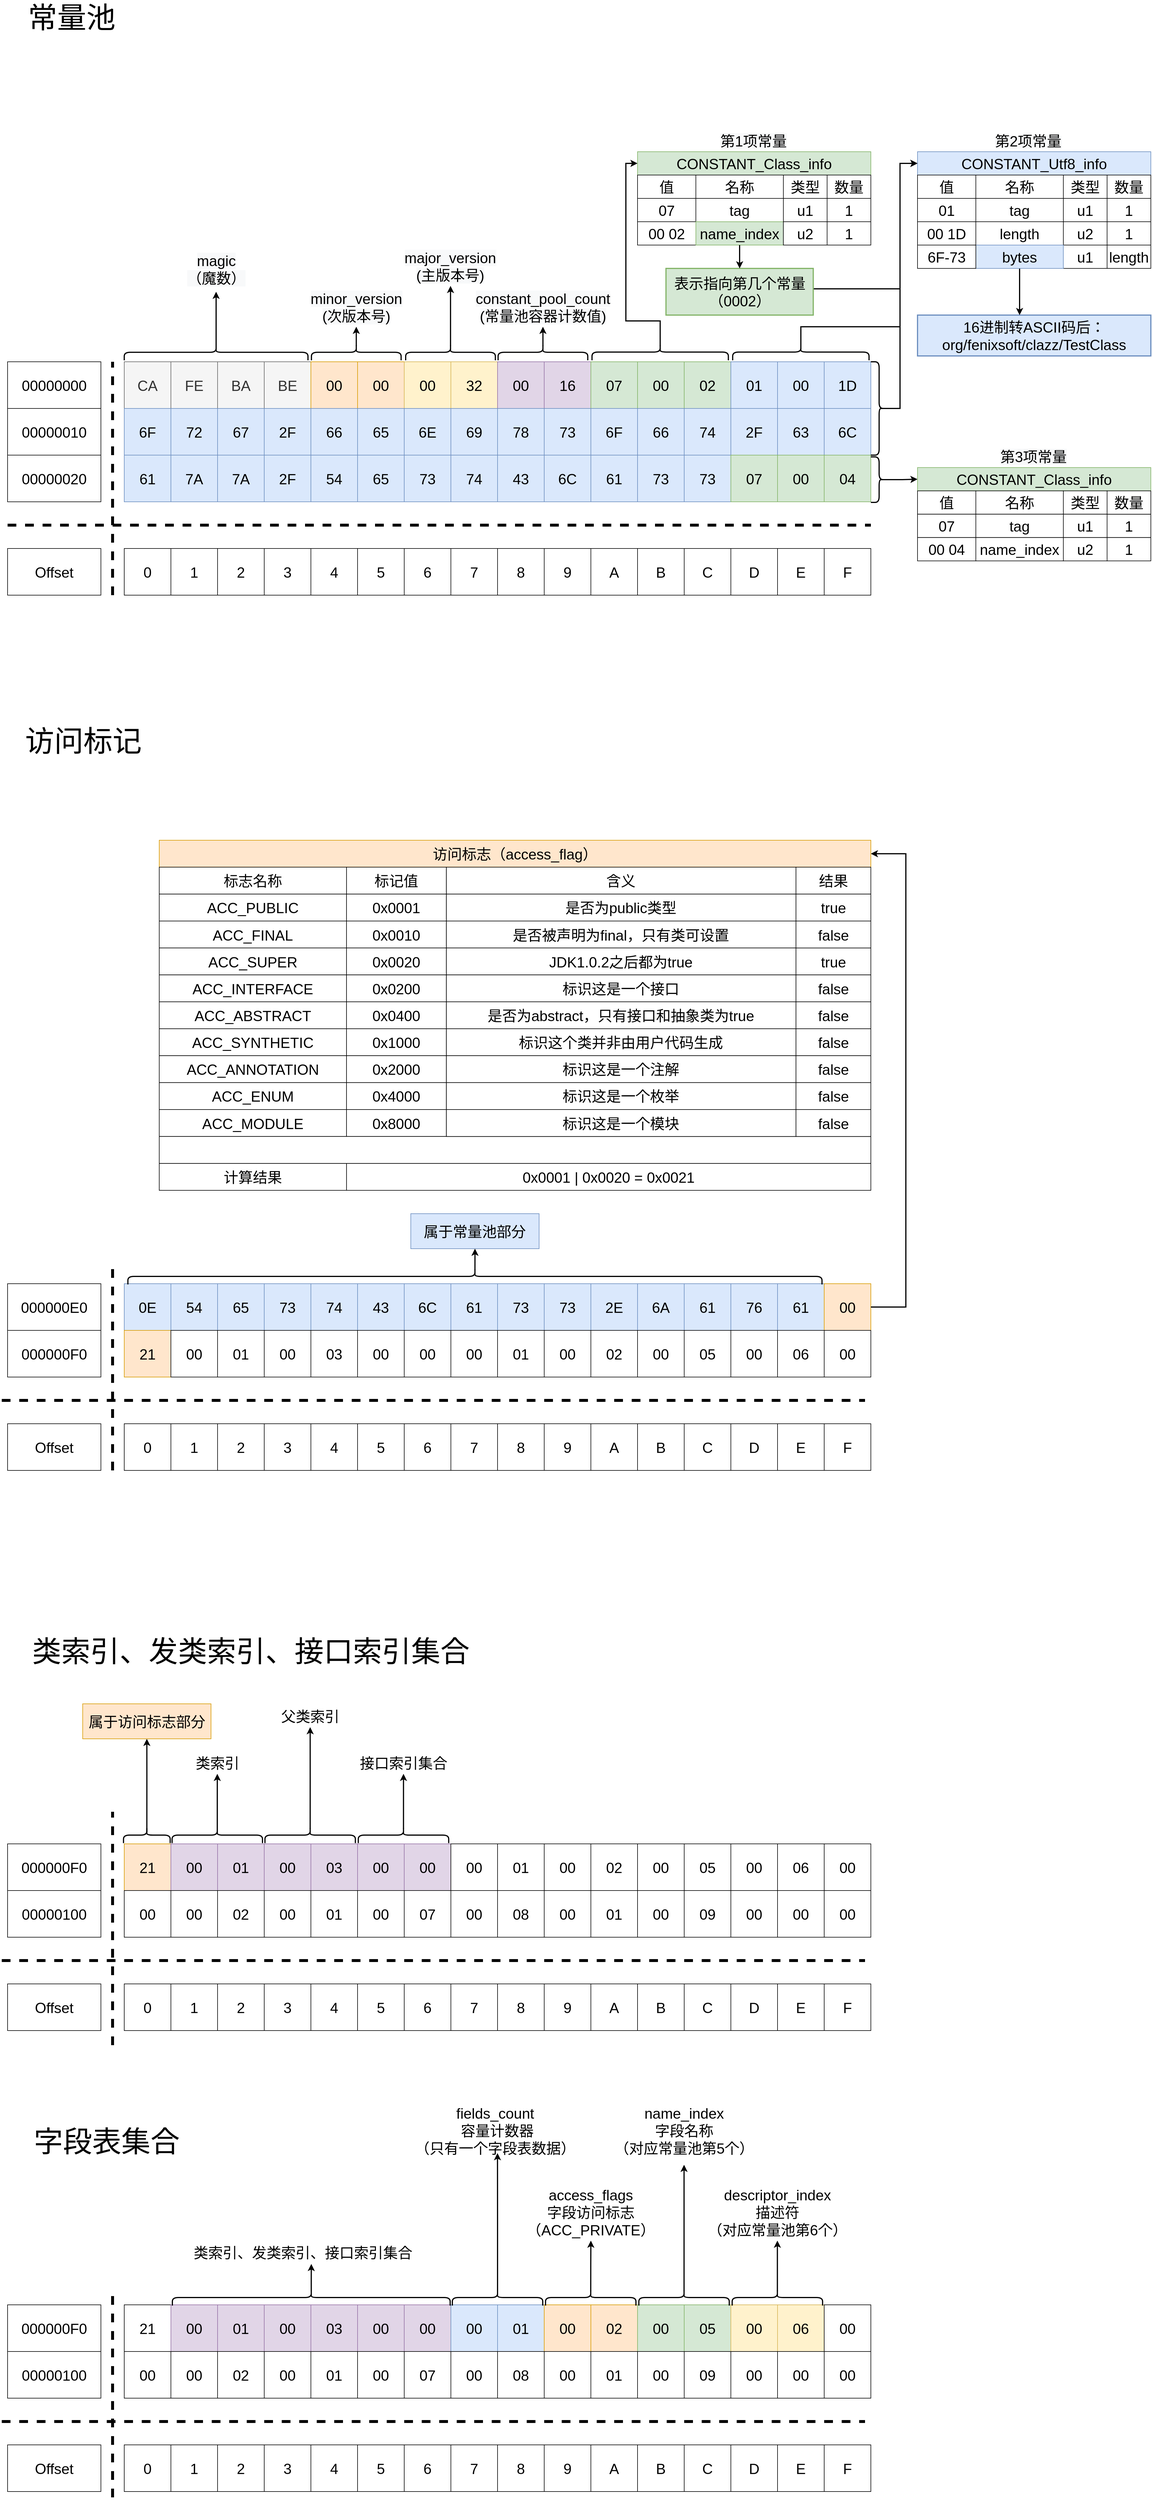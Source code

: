 <mxfile version="15.9.4" type="github">
  <diagram id="RAKNBQ7omsVKOhYnc0PZ" name="Page-1">
    <mxGraphModel dx="1483" dy="781" grid="1" gridSize="10" guides="1" tooltips="1" connect="1" arrows="1" fold="1" page="1" pageScale="1" pageWidth="1000" pageHeight="1000" math="0" shadow="0">
      <root>
        <mxCell id="0" />
        <mxCell id="1" parent="0" />
        <mxCell id="OlPnQPF0shEglizdXLzO-291" value="" style="group" parent="1" vertex="1" connectable="0">
          <mxGeometry x="30" y="420" width="1960" height="720" as="geometry" />
        </mxCell>
        <mxCell id="xgkoWGdpwm-Y7MraHjju-1" value="CA" style="whiteSpace=wrap;html=1;aspect=fixed;fontSize=25;fillColor=#f5f5f5;fontColor=#333333;strokeColor=#666666;" parent="OlPnQPF0shEglizdXLzO-291" vertex="1">
          <mxGeometry x="200" y="320" width="80" height="80" as="geometry" />
        </mxCell>
        <mxCell id="xgkoWGdpwm-Y7MraHjju-2" value="FE" style="whiteSpace=wrap;html=1;aspect=fixed;fontSize=25;fillColor=#f5f5f5;fontColor=#333333;strokeColor=#666666;" parent="OlPnQPF0shEglizdXLzO-291" vertex="1">
          <mxGeometry x="280" y="320" width="80" height="80" as="geometry" />
        </mxCell>
        <mxCell id="xgkoWGdpwm-Y7MraHjju-3" value="BA" style="whiteSpace=wrap;html=1;aspect=fixed;fontSize=25;fillColor=#f5f5f5;fontColor=#333333;strokeColor=#666666;" parent="OlPnQPF0shEglizdXLzO-291" vertex="1">
          <mxGeometry x="360" y="320" width="80" height="80" as="geometry" />
        </mxCell>
        <mxCell id="xgkoWGdpwm-Y7MraHjju-4" value="BE" style="whiteSpace=wrap;html=1;aspect=fixed;fontSize=25;fillColor=#f5f5f5;fontColor=#333333;strokeColor=#666666;" parent="OlPnQPF0shEglizdXLzO-291" vertex="1">
          <mxGeometry x="440" y="320" width="80" height="80" as="geometry" />
        </mxCell>
        <mxCell id="xgkoWGdpwm-Y7MraHjju-5" value="00" style="whiteSpace=wrap;html=1;aspect=fixed;fontSize=25;fillColor=#ffe6cc;strokeColor=#d79b00;" parent="OlPnQPF0shEglizdXLzO-291" vertex="1">
          <mxGeometry x="520" y="320" width="80" height="80" as="geometry" />
        </mxCell>
        <mxCell id="xgkoWGdpwm-Y7MraHjju-6" value="00" style="whiteSpace=wrap;html=1;aspect=fixed;fontSize=25;fillColor=#ffe6cc;strokeColor=#d79b00;" parent="OlPnQPF0shEglizdXLzO-291" vertex="1">
          <mxGeometry x="600" y="320" width="80" height="80" as="geometry" />
        </mxCell>
        <mxCell id="xgkoWGdpwm-Y7MraHjju-7" value="00" style="whiteSpace=wrap;html=1;aspect=fixed;fontSize=25;fillColor=#fff2cc;strokeColor=#d6b656;" parent="OlPnQPF0shEglizdXLzO-291" vertex="1">
          <mxGeometry x="680" y="320" width="80" height="80" as="geometry" />
        </mxCell>
        <mxCell id="xgkoWGdpwm-Y7MraHjju-8" value="32" style="whiteSpace=wrap;html=1;aspect=fixed;fontSize=25;fillColor=#fff2cc;strokeColor=#d6b656;" parent="OlPnQPF0shEglizdXLzO-291" vertex="1">
          <mxGeometry x="760" y="320" width="80" height="80" as="geometry" />
        </mxCell>
        <mxCell id="xgkoWGdpwm-Y7MraHjju-9" value="00" style="whiteSpace=wrap;html=1;aspect=fixed;fontSize=25;fillColor=#e1d5e7;strokeColor=#9673a6;" parent="OlPnQPF0shEglizdXLzO-291" vertex="1">
          <mxGeometry x="840" y="320" width="80" height="80" as="geometry" />
        </mxCell>
        <mxCell id="xgkoWGdpwm-Y7MraHjju-10" value="16" style="whiteSpace=wrap;html=1;aspect=fixed;fontSize=25;fillColor=#e1d5e7;strokeColor=#9673a6;" parent="OlPnQPF0shEglizdXLzO-291" vertex="1">
          <mxGeometry x="920" y="320" width="80" height="80" as="geometry" />
        </mxCell>
        <mxCell id="xgkoWGdpwm-Y7MraHjju-11" value="07" style="whiteSpace=wrap;html=1;aspect=fixed;fontSize=25;fillColor=#d5e8d4;strokeColor=#82b366;" parent="OlPnQPF0shEglizdXLzO-291" vertex="1">
          <mxGeometry x="1000" y="320" width="80" height="80" as="geometry" />
        </mxCell>
        <mxCell id="xgkoWGdpwm-Y7MraHjju-12" value="00" style="whiteSpace=wrap;html=1;aspect=fixed;fontSize=25;fillColor=#d5e8d4;strokeColor=#82b366;" parent="OlPnQPF0shEglizdXLzO-291" vertex="1">
          <mxGeometry x="1080" y="320" width="80" height="80" as="geometry" />
        </mxCell>
        <mxCell id="xgkoWGdpwm-Y7MraHjju-13" value="6F" style="whiteSpace=wrap;html=1;aspect=fixed;fillColor=#dae8fc;strokeColor=#6c8ebf;fontSize=25;" parent="OlPnQPF0shEglizdXLzO-291" vertex="1">
          <mxGeometry x="200" y="400" width="80" height="80" as="geometry" />
        </mxCell>
        <mxCell id="xgkoWGdpwm-Y7MraHjju-14" value="72" style="whiteSpace=wrap;html=1;aspect=fixed;fillColor=#dae8fc;strokeColor=#6c8ebf;fontSize=25;" parent="OlPnQPF0shEglizdXLzO-291" vertex="1">
          <mxGeometry x="280" y="400" width="80" height="80" as="geometry" />
        </mxCell>
        <mxCell id="xgkoWGdpwm-Y7MraHjju-15" value="67" style="whiteSpace=wrap;html=1;aspect=fixed;fillColor=#dae8fc;strokeColor=#6c8ebf;fontSize=25;" parent="OlPnQPF0shEglizdXLzO-291" vertex="1">
          <mxGeometry x="360" y="400" width="80" height="80" as="geometry" />
        </mxCell>
        <mxCell id="xgkoWGdpwm-Y7MraHjju-16" value="2F" style="whiteSpace=wrap;html=1;aspect=fixed;fillColor=#dae8fc;strokeColor=#6c8ebf;fontSize=25;" parent="OlPnQPF0shEglizdXLzO-291" vertex="1">
          <mxGeometry x="440" y="400" width="80" height="80" as="geometry" />
        </mxCell>
        <mxCell id="xgkoWGdpwm-Y7MraHjju-17" value="66" style="whiteSpace=wrap;html=1;aspect=fixed;fillColor=#dae8fc;strokeColor=#6c8ebf;fontSize=25;" parent="OlPnQPF0shEglizdXLzO-291" vertex="1">
          <mxGeometry x="520" y="400" width="80" height="80" as="geometry" />
        </mxCell>
        <mxCell id="xgkoWGdpwm-Y7MraHjju-18" value="65" style="whiteSpace=wrap;html=1;aspect=fixed;fillColor=#dae8fc;strokeColor=#6c8ebf;fontSize=25;" parent="OlPnQPF0shEglizdXLzO-291" vertex="1">
          <mxGeometry x="600" y="400" width="80" height="80" as="geometry" />
        </mxCell>
        <mxCell id="xgkoWGdpwm-Y7MraHjju-19" value="6E" style="whiteSpace=wrap;html=1;aspect=fixed;fillColor=#dae8fc;strokeColor=#6c8ebf;fontSize=25;" parent="OlPnQPF0shEglizdXLzO-291" vertex="1">
          <mxGeometry x="680" y="400" width="80" height="80" as="geometry" />
        </mxCell>
        <mxCell id="xgkoWGdpwm-Y7MraHjju-20" value="69" style="whiteSpace=wrap;html=1;aspect=fixed;fillColor=#dae8fc;strokeColor=#6c8ebf;fontSize=25;" parent="OlPnQPF0shEglizdXLzO-291" vertex="1">
          <mxGeometry x="760" y="400" width="80" height="80" as="geometry" />
        </mxCell>
        <mxCell id="xgkoWGdpwm-Y7MraHjju-21" value="78" style="whiteSpace=wrap;html=1;aspect=fixed;fillColor=#dae8fc;strokeColor=#6c8ebf;fontSize=25;" parent="OlPnQPF0shEglizdXLzO-291" vertex="1">
          <mxGeometry x="840" y="400" width="80" height="80" as="geometry" />
        </mxCell>
        <mxCell id="xgkoWGdpwm-Y7MraHjju-22" value="73" style="whiteSpace=wrap;html=1;aspect=fixed;fillColor=#dae8fc;strokeColor=#6c8ebf;fontSize=25;" parent="OlPnQPF0shEglizdXLzO-291" vertex="1">
          <mxGeometry x="920" y="400" width="80" height="80" as="geometry" />
        </mxCell>
        <mxCell id="xgkoWGdpwm-Y7MraHjju-23" value="6F" style="whiteSpace=wrap;html=1;aspect=fixed;fillColor=#dae8fc;strokeColor=#6c8ebf;fontSize=25;" parent="OlPnQPF0shEglizdXLzO-291" vertex="1">
          <mxGeometry x="1000" y="400" width="80" height="80" as="geometry" />
        </mxCell>
        <mxCell id="xgkoWGdpwm-Y7MraHjju-24" value="66" style="whiteSpace=wrap;html=1;aspect=fixed;fillColor=#dae8fc;strokeColor=#6c8ebf;fontSize=25;" parent="OlPnQPF0shEglizdXLzO-291" vertex="1">
          <mxGeometry x="1080" y="400" width="80" height="80" as="geometry" />
        </mxCell>
        <mxCell id="xgkoWGdpwm-Y7MraHjju-25" value="61" style="whiteSpace=wrap;html=1;aspect=fixed;fillColor=#dae8fc;strokeColor=#6c8ebf;fontSize=25;" parent="OlPnQPF0shEglizdXLzO-291" vertex="1">
          <mxGeometry x="200" y="480" width="80" height="80" as="geometry" />
        </mxCell>
        <mxCell id="xgkoWGdpwm-Y7MraHjju-26" value="7A" style="whiteSpace=wrap;html=1;aspect=fixed;fillColor=#dae8fc;strokeColor=#6c8ebf;fontSize=25;" parent="OlPnQPF0shEglizdXLzO-291" vertex="1">
          <mxGeometry x="280" y="480" width="80" height="80" as="geometry" />
        </mxCell>
        <mxCell id="xgkoWGdpwm-Y7MraHjju-27" value="7A" style="whiteSpace=wrap;html=1;aspect=fixed;fillColor=#dae8fc;strokeColor=#6c8ebf;fontSize=25;" parent="OlPnQPF0shEglizdXLzO-291" vertex="1">
          <mxGeometry x="360" y="480" width="80" height="80" as="geometry" />
        </mxCell>
        <mxCell id="xgkoWGdpwm-Y7MraHjju-28" value="2F" style="whiteSpace=wrap;html=1;aspect=fixed;fillColor=#dae8fc;strokeColor=#6c8ebf;fontSize=25;" parent="OlPnQPF0shEglizdXLzO-291" vertex="1">
          <mxGeometry x="440" y="480" width="80" height="80" as="geometry" />
        </mxCell>
        <mxCell id="xgkoWGdpwm-Y7MraHjju-29" value="54" style="whiteSpace=wrap;html=1;aspect=fixed;fillColor=#dae8fc;strokeColor=#6c8ebf;fontSize=25;" parent="OlPnQPF0shEglizdXLzO-291" vertex="1">
          <mxGeometry x="520" y="480" width="80" height="80" as="geometry" />
        </mxCell>
        <mxCell id="xgkoWGdpwm-Y7MraHjju-30" value="65" style="whiteSpace=wrap;html=1;aspect=fixed;fillColor=#dae8fc;strokeColor=#6c8ebf;fontSize=25;" parent="OlPnQPF0shEglizdXLzO-291" vertex="1">
          <mxGeometry x="600" y="480" width="80" height="80" as="geometry" />
        </mxCell>
        <mxCell id="xgkoWGdpwm-Y7MraHjju-31" value="73" style="whiteSpace=wrap;html=1;aspect=fixed;fillColor=#dae8fc;strokeColor=#6c8ebf;fontSize=25;" parent="OlPnQPF0shEglizdXLzO-291" vertex="1">
          <mxGeometry x="680" y="480" width="80" height="80" as="geometry" />
        </mxCell>
        <mxCell id="xgkoWGdpwm-Y7MraHjju-32" value="74" style="whiteSpace=wrap;html=1;aspect=fixed;fillColor=#dae8fc;strokeColor=#6c8ebf;fontSize=25;" parent="OlPnQPF0shEglizdXLzO-291" vertex="1">
          <mxGeometry x="760" y="480" width="80" height="80" as="geometry" />
        </mxCell>
        <mxCell id="xgkoWGdpwm-Y7MraHjju-33" value="43" style="whiteSpace=wrap;html=1;aspect=fixed;fillColor=#dae8fc;strokeColor=#6c8ebf;fontSize=25;" parent="OlPnQPF0shEglizdXLzO-291" vertex="1">
          <mxGeometry x="840" y="480" width="80" height="80" as="geometry" />
        </mxCell>
        <mxCell id="xgkoWGdpwm-Y7MraHjju-34" value="6C" style="whiteSpace=wrap;html=1;aspect=fixed;fillColor=#dae8fc;strokeColor=#6c8ebf;fontSize=25;" parent="OlPnQPF0shEglizdXLzO-291" vertex="1">
          <mxGeometry x="920" y="480" width="80" height="80" as="geometry" />
        </mxCell>
        <mxCell id="xgkoWGdpwm-Y7MraHjju-35" value="61" style="whiteSpace=wrap;html=1;aspect=fixed;fillColor=#dae8fc;strokeColor=#6c8ebf;fontSize=25;" parent="OlPnQPF0shEglizdXLzO-291" vertex="1">
          <mxGeometry x="1000" y="480" width="80" height="80" as="geometry" />
        </mxCell>
        <mxCell id="xgkoWGdpwm-Y7MraHjju-36" value="73" style="whiteSpace=wrap;html=1;aspect=fixed;fillColor=#dae8fc;strokeColor=#6c8ebf;fontSize=25;" parent="OlPnQPF0shEglizdXLzO-291" vertex="1">
          <mxGeometry x="1080" y="480" width="80" height="80" as="geometry" />
        </mxCell>
        <mxCell id="xgkoWGdpwm-Y7MraHjju-49" value="02" style="whiteSpace=wrap;html=1;aspect=fixed;fontSize=25;fillColor=#d5e8d4;strokeColor=#82b366;" parent="OlPnQPF0shEglizdXLzO-291" vertex="1">
          <mxGeometry x="1160" y="320" width="80" height="80" as="geometry" />
        </mxCell>
        <mxCell id="xgkoWGdpwm-Y7MraHjju-50" value="01" style="whiteSpace=wrap;html=1;aspect=fixed;fontSize=25;fillColor=#dae8fc;strokeColor=#6c8ebf;" parent="OlPnQPF0shEglizdXLzO-291" vertex="1">
          <mxGeometry x="1240" y="320" width="80" height="80" as="geometry" />
        </mxCell>
        <mxCell id="xgkoWGdpwm-Y7MraHjju-51" value="00" style="whiteSpace=wrap;html=1;aspect=fixed;fontSize=25;fillColor=#dae8fc;strokeColor=#6c8ebf;" parent="OlPnQPF0shEglizdXLzO-291" vertex="1">
          <mxGeometry x="1320" y="320" width="80" height="80" as="geometry" />
        </mxCell>
        <mxCell id="xgkoWGdpwm-Y7MraHjju-52" value="1D" style="whiteSpace=wrap;html=1;aspect=fixed;fontSize=25;fillColor=#dae8fc;strokeColor=#6c8ebf;" parent="OlPnQPF0shEglizdXLzO-291" vertex="1">
          <mxGeometry x="1400" y="320" width="80" height="80" as="geometry" />
        </mxCell>
        <mxCell id="xgkoWGdpwm-Y7MraHjju-53" value="74" style="whiteSpace=wrap;html=1;aspect=fixed;fillColor=#dae8fc;strokeColor=#6c8ebf;fontSize=25;" parent="OlPnQPF0shEglizdXLzO-291" vertex="1">
          <mxGeometry x="1160" y="400" width="80" height="80" as="geometry" />
        </mxCell>
        <mxCell id="xgkoWGdpwm-Y7MraHjju-54" value="2F" style="whiteSpace=wrap;html=1;aspect=fixed;fillColor=#dae8fc;strokeColor=#6c8ebf;fontSize=25;" parent="OlPnQPF0shEglizdXLzO-291" vertex="1">
          <mxGeometry x="1240" y="400" width="80" height="80" as="geometry" />
        </mxCell>
        <mxCell id="xgkoWGdpwm-Y7MraHjju-55" value="63" style="whiteSpace=wrap;html=1;aspect=fixed;fillColor=#dae8fc;strokeColor=#6c8ebf;fontSize=25;" parent="OlPnQPF0shEglizdXLzO-291" vertex="1">
          <mxGeometry x="1320" y="400" width="80" height="80" as="geometry" />
        </mxCell>
        <mxCell id="xgkoWGdpwm-Y7MraHjju-56" value="6C" style="whiteSpace=wrap;html=1;aspect=fixed;fillColor=#dae8fc;strokeColor=#6c8ebf;fontSize=25;" parent="OlPnQPF0shEglizdXLzO-291" vertex="1">
          <mxGeometry x="1400" y="400" width="80" height="80" as="geometry" />
        </mxCell>
        <mxCell id="xgkoWGdpwm-Y7MraHjju-57" value="73" style="whiteSpace=wrap;html=1;aspect=fixed;fillColor=#dae8fc;strokeColor=#6c8ebf;fontSize=25;" parent="OlPnQPF0shEglizdXLzO-291" vertex="1">
          <mxGeometry x="1160" y="480" width="80" height="80" as="geometry" />
        </mxCell>
        <mxCell id="xgkoWGdpwm-Y7MraHjju-58" value="07" style="whiteSpace=wrap;html=1;aspect=fixed;fontSize=25;fillColor=#d5e8d4;strokeColor=#82b366;" parent="OlPnQPF0shEglizdXLzO-291" vertex="1">
          <mxGeometry x="1240" y="480" width="80" height="80" as="geometry" />
        </mxCell>
        <mxCell id="xgkoWGdpwm-Y7MraHjju-59" value="00" style="whiteSpace=wrap;html=1;aspect=fixed;fontSize=25;fillColor=#d5e8d4;strokeColor=#82b366;" parent="OlPnQPF0shEglizdXLzO-291" vertex="1">
          <mxGeometry x="1320" y="480" width="80" height="80" as="geometry" />
        </mxCell>
        <mxCell id="xgkoWGdpwm-Y7MraHjju-60" value="04" style="whiteSpace=wrap;html=1;aspect=fixed;fontSize=25;fillColor=#d5e8d4;strokeColor=#82b366;" parent="OlPnQPF0shEglizdXLzO-291" vertex="1">
          <mxGeometry x="1400" y="480" width="80" height="80" as="geometry" />
        </mxCell>
        <mxCell id="OlPnQPF0shEglizdXLzO-1" value="" style="shape=curlyBracket;whiteSpace=wrap;html=1;rounded=1;flipH=1;rotation=-90;strokeWidth=2;" parent="OlPnQPF0shEglizdXLzO-291" vertex="1">
          <mxGeometry x="343.75" y="146.25" width="27.5" height="315" as="geometry" />
        </mxCell>
        <mxCell id="OlPnQPF0shEglizdXLzO-5" value="" style="shape=curlyBracket;whiteSpace=wrap;html=1;rounded=1;flipH=1;rotation=-90;strokeWidth=2;" parent="OlPnQPF0shEglizdXLzO-291" vertex="1">
          <mxGeometry x="584.06" y="226.88" width="27.5" height="153.75" as="geometry" />
        </mxCell>
        <mxCell id="OlPnQPF0shEglizdXLzO-12" value="&lt;font style=&quot;font-size: 25px&quot;&gt;&lt;span style=&quot;color: rgb(0 , 0 , 0) ; font-family: &amp;#34;helvetica&amp;#34; ; font-style: normal ; font-weight: 400 ; letter-spacing: normal ; text-indent: 0px ; text-transform: none ; word-spacing: 0px ; background-color: rgb(248 , 249 , 250) ; display: inline ; float: none&quot;&gt;minor_version&lt;/span&gt;&lt;br style=&quot;color: rgb(0 , 0 , 0) ; font-family: &amp;#34;helvetica&amp;#34; ; font-style: normal ; font-weight: 400 ; letter-spacing: normal ; text-indent: 0px ; text-transform: none ; word-spacing: 0px ; background-color: rgb(248 , 249 , 250)&quot;&gt;&lt;span style=&quot;color: rgb(0 , 0 , 0) ; font-family: &amp;#34;helvetica&amp;#34; ; font-style: normal ; font-weight: 400 ; letter-spacing: normal ; text-indent: 0px ; text-transform: none ; word-spacing: 0px ; background-color: rgb(248 , 249 , 250) ; display: inline ; float: none&quot;&gt;(次版本号)&lt;/span&gt;&lt;/font&gt;" style="text;whiteSpace=wrap;html=1;fontSize=20;align=center;" parent="OlPnQPF0shEglizdXLzO-291" vertex="1">
          <mxGeometry x="547.81" y="190" width="100" height="70" as="geometry" />
        </mxCell>
        <mxCell id="OlPnQPF0shEglizdXLzO-13" style="edgeStyle=orthogonalEdgeStyle;rounded=0;orthogonalLoop=1;jettySize=auto;html=1;entryX=0.5;entryY=1;entryDx=0;entryDy=0;fontSize=11;strokeWidth=2;exitX=0.1;exitY=0.5;exitDx=0;exitDy=0;exitPerimeter=0;" parent="OlPnQPF0shEglizdXLzO-291" source="OlPnQPF0shEglizdXLzO-5" target="OlPnQPF0shEglizdXLzO-12" edge="1">
          <mxGeometry relative="1" as="geometry" />
        </mxCell>
        <mxCell id="OlPnQPF0shEglizdXLzO-14" value="&lt;font style=&quot;font-size: 25px&quot;&gt;&lt;span style=&quot;color: rgb(0 , 0 , 0) ; font-family: &amp;#34;helvetica&amp;#34; ; font-style: normal ; font-weight: 400 ; letter-spacing: normal ; text-indent: 0px ; text-transform: none ; word-spacing: 0px ; background-color: rgb(248 , 249 , 250) ; display: inline ; float: none&quot;&gt;magic&lt;/span&gt;&lt;br style=&quot;color: rgb(0 , 0 , 0) ; font-family: &amp;#34;helvetica&amp;#34; ; font-style: normal ; font-weight: 400 ; letter-spacing: normal ; text-indent: 0px ; text-transform: none ; word-spacing: 0px ; background-color: rgb(248 , 249 , 250)&quot;&gt;&lt;span style=&quot;color: rgb(0 , 0 , 0) ; font-family: &amp;#34;helvetica&amp;#34; ; font-style: normal ; font-weight: 400 ; letter-spacing: normal ; text-indent: 0px ; text-transform: none ; word-spacing: 0px ; background-color: rgb(248 , 249 , 250) ; display: inline ; float: none&quot;&gt;（魔数）&lt;/span&gt;&lt;/font&gt;" style="text;whiteSpace=wrap;html=1;fontSize=20;align=center;" parent="OlPnQPF0shEglizdXLzO-291" vertex="1">
          <mxGeometry x="303.75" y="125" width="107.5" height="75" as="geometry" />
        </mxCell>
        <mxCell id="OlPnQPF0shEglizdXLzO-15" value="" style="shape=curlyBracket;whiteSpace=wrap;html=1;rounded=1;flipH=1;rotation=-90;strokeWidth=2;" parent="OlPnQPF0shEglizdXLzO-291" vertex="1">
          <mxGeometry x="745.63" y="226.88" width="27.5" height="153.75" as="geometry" />
        </mxCell>
        <mxCell id="OlPnQPF0shEglizdXLzO-46" style="edgeStyle=orthogonalEdgeStyle;rounded=0;orthogonalLoop=1;jettySize=auto;html=1;fontSize=20;strokeColor=#000000;strokeWidth=2;entryX=0.5;entryY=1;entryDx=0;entryDy=0;exitX=0.26;exitY=0.5;exitDx=0;exitDy=0;exitPerimeter=0;" parent="OlPnQPF0shEglizdXLzO-291" source="OlPnQPF0shEglizdXLzO-1" target="OlPnQPF0shEglizdXLzO-14" edge="1">
          <mxGeometry relative="1" as="geometry">
            <mxPoint x="440" y="220" as="targetPoint" />
          </mxGeometry>
        </mxCell>
        <mxCell id="OlPnQPF0shEglizdXLzO-16" value="&lt;span style=&quot;color: rgb(0, 0, 0); font-family: helvetica; font-size: 25px; font-style: normal; font-weight: 400; letter-spacing: normal; text-indent: 0px; text-transform: none; word-spacing: 0px; background-color: rgb(248, 249, 250); display: inline; float: none;&quot;&gt;major_version&lt;/span&gt;&lt;br style=&quot;color: rgb(0, 0, 0); font-family: helvetica; font-size: 25px; font-style: normal; font-weight: 400; letter-spacing: normal; text-indent: 0px; text-transform: none; word-spacing: 0px; background-color: rgb(248, 249, 250);&quot;&gt;&lt;span style=&quot;color: rgb(0, 0, 0); font-family: helvetica; font-size: 25px; font-style: normal; font-weight: 400; letter-spacing: normal; text-indent: 0px; text-transform: none; word-spacing: 0px; background-color: rgb(248, 249, 250); display: inline; float: none;&quot;&gt;(主版本号)&lt;/span&gt;" style="text;whiteSpace=wrap;html=1;fontSize=25;align=center;" parent="OlPnQPF0shEglizdXLzO-291" vertex="1">
          <mxGeometry x="709.38" y="120" width="100" height="70" as="geometry" />
        </mxCell>
        <mxCell id="OlPnQPF0shEglizdXLzO-18" value="" style="shape=curlyBracket;whiteSpace=wrap;html=1;rounded=1;flipH=1;rotation=-90;strokeWidth=2;" parent="OlPnQPF0shEglizdXLzO-291" vertex="1">
          <mxGeometry x="904.06" y="226.88" width="27.5" height="153.75" as="geometry" />
        </mxCell>
        <mxCell id="OlPnQPF0shEglizdXLzO-17" style="edgeStyle=orthogonalEdgeStyle;rounded=0;orthogonalLoop=1;jettySize=auto;html=1;entryX=0.5;entryY=1;entryDx=0;entryDy=0;fontSize=11;strokeWidth=2;exitX=0.1;exitY=0.5;exitDx=0;exitDy=0;exitPerimeter=0;" parent="OlPnQPF0shEglizdXLzO-291" source="OlPnQPF0shEglizdXLzO-15" target="OlPnQPF0shEglizdXLzO-16" edge="1">
          <mxGeometry relative="1" as="geometry" />
        </mxCell>
        <mxCell id="OlPnQPF0shEglizdXLzO-19" value="&lt;font style=&quot;font-size: 25px&quot;&gt;&lt;span style=&quot;color: rgb(0 , 0 , 0) ; font-family: &amp;#34;helvetica&amp;#34; ; font-style: normal ; font-weight: 400 ; letter-spacing: normal ; text-indent: 0px ; text-transform: none ; word-spacing: 0px ; background-color: rgb(248 , 249 , 250) ; display: inline ; float: none&quot;&gt;constant_pool_count&lt;/span&gt;&lt;br style=&quot;color: rgb(0 , 0 , 0) ; font-family: &amp;#34;helvetica&amp;#34; ; font-style: normal ; font-weight: 400 ; letter-spacing: normal ; text-indent: 0px ; text-transform: none ; word-spacing: 0px ; background-color: rgb(248 , 249 , 250)&quot;&gt;&lt;span style=&quot;color: rgb(0 , 0 , 0) ; font-family: &amp;#34;helvetica&amp;#34; ; font-style: normal ; font-weight: 400 ; letter-spacing: normal ; text-indent: 0px ; text-transform: none ; word-spacing: 0px ; background-color: rgb(248 , 249 , 250) ; display: inline ; float: none&quot;&gt;(常量池容器计数值)&lt;/span&gt;&lt;/font&gt;" style="text;whiteSpace=wrap;html=1;fontSize=20;align=center;" parent="OlPnQPF0shEglizdXLzO-291" vertex="1">
          <mxGeometry x="867.81" y="190" width="100" height="70" as="geometry" />
        </mxCell>
        <mxCell id="OlPnQPF0shEglizdXLzO-24" value="" style="shape=curlyBracket;whiteSpace=wrap;html=1;rounded=1;flipH=1;rotation=-90;size=0.484;strokeWidth=2;" parent="OlPnQPF0shEglizdXLzO-291" vertex="1">
          <mxGeometry x="1105.07" y="186.87" width="27.5" height="233.77" as="geometry" />
        </mxCell>
        <mxCell id="OlPnQPF0shEglizdXLzO-23" style="edgeStyle=orthogonalEdgeStyle;rounded=0;orthogonalLoop=1;jettySize=auto;html=1;entryX=0.5;entryY=1;entryDx=0;entryDy=0;fontSize=11;strokeWidth=2;exitX=0.1;exitY=0.5;exitDx=0;exitDy=0;exitPerimeter=0;" parent="OlPnQPF0shEglizdXLzO-291" source="OlPnQPF0shEglizdXLzO-18" target="OlPnQPF0shEglizdXLzO-19" edge="1">
          <mxGeometry relative="1" as="geometry" />
        </mxCell>
        <mxCell id="OlPnQPF0shEglizdXLzO-26" style="edgeStyle=orthogonalEdgeStyle;rounded=0;orthogonalLoop=1;jettySize=auto;html=1;exitX=0.5;exitY=1;exitDx=0;exitDy=0;fontSize=25;fillColor=#dae8fc;strokeColor=#6c8ebf;" parent="OlPnQPF0shEglizdXLzO-291" source="xgkoWGdpwm-Y7MraHjju-9" target="xgkoWGdpwm-Y7MraHjju-9" edge="1">
          <mxGeometry relative="1" as="geometry" />
        </mxCell>
        <mxCell id="OlPnQPF0shEglizdXLzO-175" value="" style="shape=curlyBracket;whiteSpace=wrap;html=1;rounded=1;flipH=1;rotation=-90;size=0.484;strokeWidth=2;" parent="OlPnQPF0shEglizdXLzO-291" vertex="1">
          <mxGeometry x="1346.25" y="186.87" width="27.5" height="233.77" as="geometry" />
        </mxCell>
        <mxCell id="OlPnQPF0shEglizdXLzO-252" value="" style="shape=curlyBracket;whiteSpace=wrap;html=1;rounded=1;flipH=1;rotation=0;size=0.484;strokeWidth=2;" parent="OlPnQPF0shEglizdXLzO-291" vertex="1">
          <mxGeometry x="1480" y="320" width="27.5" height="160" as="geometry" />
        </mxCell>
        <mxCell id="OlPnQPF0shEglizdXLzO-254" value="&lt;span style=&quot;font-size: 25px&quot;&gt;16进制转ASCII码后：&lt;/span&gt;&lt;br style=&quot;font-size: 25px&quot;&gt;&lt;span style=&quot;font-size: 25px ; font-family: &amp;#34;helvetica&amp;#34;&quot;&gt;org/fenixsoft/clazz/TestClass&lt;/span&gt;" style="rounded=0;whiteSpace=wrap;html=1;labelBackgroundColor=none;labelBorderColor=none;fontSize=20;strokeColor=#6c8ebf;strokeWidth=2;fillColor=#dae8fc;" parent="OlPnQPF0shEglizdXLzO-291" vertex="1">
          <mxGeometry x="1560" y="240" width="400" height="70" as="geometry" />
        </mxCell>
        <mxCell id="OlPnQPF0shEglizdXLzO-256" value="" style="group" parent="OlPnQPF0shEglizdXLzO-291" vertex="1" connectable="0">
          <mxGeometry x="200" y="640" width="1280" height="80" as="geometry" />
        </mxCell>
        <mxCell id="OlPnQPF0shEglizdXLzO-47" value="0" style="whiteSpace=wrap;html=1;aspect=fixed;fontSize=25;" parent="OlPnQPF0shEglizdXLzO-256" vertex="1">
          <mxGeometry width="80" height="80" as="geometry" />
        </mxCell>
        <mxCell id="OlPnQPF0shEglizdXLzO-48" value="1" style="whiteSpace=wrap;html=1;aspect=fixed;fontSize=25;" parent="OlPnQPF0shEglizdXLzO-256" vertex="1">
          <mxGeometry x="80" width="80" height="80" as="geometry" />
        </mxCell>
        <mxCell id="OlPnQPF0shEglizdXLzO-49" value="2" style="whiteSpace=wrap;html=1;aspect=fixed;fontSize=25;" parent="OlPnQPF0shEglizdXLzO-256" vertex="1">
          <mxGeometry x="160" width="80" height="80" as="geometry" />
        </mxCell>
        <mxCell id="OlPnQPF0shEglizdXLzO-50" value="3" style="whiteSpace=wrap;html=1;aspect=fixed;fontSize=25;" parent="OlPnQPF0shEglizdXLzO-256" vertex="1">
          <mxGeometry x="240" width="80" height="80" as="geometry" />
        </mxCell>
        <mxCell id="OlPnQPF0shEglizdXLzO-51" value="4" style="whiteSpace=wrap;html=1;aspect=fixed;fontSize=25;" parent="OlPnQPF0shEglizdXLzO-256" vertex="1">
          <mxGeometry x="320" width="80" height="80" as="geometry" />
        </mxCell>
        <mxCell id="OlPnQPF0shEglizdXLzO-52" value="5" style="whiteSpace=wrap;html=1;aspect=fixed;fontSize=25;" parent="OlPnQPF0shEglizdXLzO-256" vertex="1">
          <mxGeometry x="400" width="80" height="80" as="geometry" />
        </mxCell>
        <mxCell id="OlPnQPF0shEglizdXLzO-53" value="6" style="whiteSpace=wrap;html=1;aspect=fixed;fontSize=25;" parent="OlPnQPF0shEglizdXLzO-256" vertex="1">
          <mxGeometry x="480" width="80" height="80" as="geometry" />
        </mxCell>
        <mxCell id="OlPnQPF0shEglizdXLzO-54" value="7" style="whiteSpace=wrap;html=1;aspect=fixed;fontSize=25;" parent="OlPnQPF0shEglizdXLzO-256" vertex="1">
          <mxGeometry x="560" width="80" height="80" as="geometry" />
        </mxCell>
        <mxCell id="OlPnQPF0shEglizdXLzO-55" value="8" style="whiteSpace=wrap;html=1;aspect=fixed;fontSize=25;" parent="OlPnQPF0shEglizdXLzO-256" vertex="1">
          <mxGeometry x="640" width="80" height="80" as="geometry" />
        </mxCell>
        <mxCell id="OlPnQPF0shEglizdXLzO-56" value="9" style="whiteSpace=wrap;html=1;aspect=fixed;fontSize=25;" parent="OlPnQPF0shEglizdXLzO-256" vertex="1">
          <mxGeometry x="720" width="80" height="80" as="geometry" />
        </mxCell>
        <mxCell id="OlPnQPF0shEglizdXLzO-57" value="A" style="whiteSpace=wrap;html=1;aspect=fixed;fontSize=25;" parent="OlPnQPF0shEglizdXLzO-256" vertex="1">
          <mxGeometry x="800" width="80" height="80" as="geometry" />
        </mxCell>
        <mxCell id="OlPnQPF0shEglizdXLzO-58" value="B" style="whiteSpace=wrap;html=1;aspect=fixed;fontSize=25;" parent="OlPnQPF0shEglizdXLzO-256" vertex="1">
          <mxGeometry x="880" width="80" height="80" as="geometry" />
        </mxCell>
        <mxCell id="OlPnQPF0shEglizdXLzO-59" value="C" style="whiteSpace=wrap;html=1;aspect=fixed;fontSize=25;" parent="OlPnQPF0shEglizdXLzO-256" vertex="1">
          <mxGeometry x="960" width="80" height="80" as="geometry" />
        </mxCell>
        <mxCell id="OlPnQPF0shEglizdXLzO-60" value="D" style="whiteSpace=wrap;html=1;aspect=fixed;fontSize=25;" parent="OlPnQPF0shEglizdXLzO-256" vertex="1">
          <mxGeometry x="1040" width="80" height="80" as="geometry" />
        </mxCell>
        <mxCell id="OlPnQPF0shEglizdXLzO-61" value="E" style="whiteSpace=wrap;html=1;aspect=fixed;fontSize=25;" parent="OlPnQPF0shEglizdXLzO-256" vertex="1">
          <mxGeometry x="1120" width="80" height="80" as="geometry" />
        </mxCell>
        <mxCell id="OlPnQPF0shEglizdXLzO-62" value="F" style="whiteSpace=wrap;html=1;aspect=fixed;fontSize=25;" parent="OlPnQPF0shEglizdXLzO-256" vertex="1">
          <mxGeometry x="1200" width="80" height="80" as="geometry" />
        </mxCell>
        <mxCell id="OlPnQPF0shEglizdXLzO-257" value="" style="group" parent="OlPnQPF0shEglizdXLzO-291" vertex="1" connectable="0">
          <mxGeometry y="320" width="160" height="240" as="geometry" />
        </mxCell>
        <mxCell id="xgkoWGdpwm-Y7MraHjju-81" value="00000000" style="rounded=0;whiteSpace=wrap;html=1;fontSize=25;" parent="OlPnQPF0shEglizdXLzO-257" vertex="1">
          <mxGeometry width="160" height="80" as="geometry" />
        </mxCell>
        <mxCell id="xgkoWGdpwm-Y7MraHjju-82" value="00000010" style="rounded=0;whiteSpace=wrap;html=1;fontSize=25;" parent="OlPnQPF0shEglizdXLzO-257" vertex="1">
          <mxGeometry y="80" width="160" height="80" as="geometry" />
        </mxCell>
        <mxCell id="xgkoWGdpwm-Y7MraHjju-83" value="00000020" style="rounded=0;whiteSpace=wrap;html=1;fontSize=25;" parent="OlPnQPF0shEglizdXLzO-257" vertex="1">
          <mxGeometry y="160" width="160" height="80" as="geometry" />
        </mxCell>
        <mxCell id="OlPnQPF0shEglizdXLzO-258" value="Offset" style="rounded=0;whiteSpace=wrap;html=1;fontSize=25;" parent="OlPnQPF0shEglizdXLzO-291" vertex="1">
          <mxGeometry y="640" width="160" height="80" as="geometry" />
        </mxCell>
        <mxCell id="OlPnQPF0shEglizdXLzO-259" value="" style="shape=curlyBracket;whiteSpace=wrap;html=1;rounded=1;flipH=1;rotation=0;size=0.484;strokeWidth=2;" parent="OlPnQPF0shEglizdXLzO-291" vertex="1">
          <mxGeometry x="1480" y="483" width="27.5" height="78" as="geometry" />
        </mxCell>
        <mxCell id="OlPnQPF0shEglizdXLzO-261" value="" style="endArrow=none;dashed=1;html=1;rounded=0;fontSize=20;strokeColor=#000000;strokeWidth=5;" parent="OlPnQPF0shEglizdXLzO-291" edge="1">
          <mxGeometry width="50" height="50" relative="1" as="geometry">
            <mxPoint y="600" as="sourcePoint" />
            <mxPoint x="1480" y="600" as="targetPoint" />
          </mxGeometry>
        </mxCell>
        <mxCell id="OlPnQPF0shEglizdXLzO-262" value="" style="endArrow=none;dashed=1;html=1;rounded=0;fontSize=20;strokeColor=#000000;strokeWidth=5;" parent="OlPnQPF0shEglizdXLzO-291" edge="1">
          <mxGeometry width="50" height="50" relative="1" as="geometry">
            <mxPoint x="180" y="720" as="sourcePoint" />
            <mxPoint x="180" y="320" as="targetPoint" />
          </mxGeometry>
        </mxCell>
        <mxCell id="OlPnQPF0shEglizdXLzO-266" style="edgeStyle=orthogonalEdgeStyle;rounded=0;orthogonalLoop=1;jettySize=auto;html=1;fontSize=25;strokeColor=#000000;strokeWidth=2;entryX=0;entryY=0.5;entryDx=0;entryDy=0;exitX=0.1;exitY=0.5;exitDx=0;exitDy=0;exitPerimeter=0;" parent="OlPnQPF0shEglizdXLzO-291" source="OlPnQPF0shEglizdXLzO-24" target="OlPnQPF0shEglizdXLzO-115" edge="1">
          <mxGeometry relative="1" as="geometry">
            <Array as="points">
              <mxPoint x="1119" y="250" />
              <mxPoint x="1060" y="250" />
              <mxPoint x="1060" y="-20" />
            </Array>
          </mxGeometry>
        </mxCell>
        <mxCell id="OlPnQPF0shEglizdXLzO-260" value="" style="edgeStyle=orthogonalEdgeStyle;rounded=0;orthogonalLoop=1;jettySize=auto;html=1;fontSize=20;strokeColor=#000000;strokeWidth=2;exitX=0.1;exitY=0.5;exitDx=0;exitDy=0;exitPerimeter=0;" parent="OlPnQPF0shEglizdXLzO-291" source="OlPnQPF0shEglizdXLzO-259" target="OlPnQPF0shEglizdXLzO-270" edge="1">
          <mxGeometry relative="1" as="geometry">
            <mxPoint x="1600" y="522.5" as="targetPoint" />
          </mxGeometry>
        </mxCell>
        <mxCell id="OlPnQPF0shEglizdXLzO-286" style="edgeStyle=orthogonalEdgeStyle;rounded=0;orthogonalLoop=1;jettySize=auto;html=1;entryX=0;entryY=0.5;entryDx=0;entryDy=0;fontSize=25;strokeColor=#000000;strokeWidth=2;exitX=0.1;exitY=0.5;exitDx=0;exitDy=0;exitPerimeter=0;" parent="OlPnQPF0shEglizdXLzO-291" source="OlPnQPF0shEglizdXLzO-175" target="OlPnQPF0shEglizdXLzO-164" edge="1">
          <mxGeometry relative="1" as="geometry">
            <Array as="points">
              <mxPoint x="1360" y="260" />
              <mxPoint x="1530" y="260" />
              <mxPoint x="1530" y="-20" />
            </Array>
          </mxGeometry>
        </mxCell>
        <mxCell id="OlPnQPF0shEglizdXLzO-285" style="edgeStyle=orthogonalEdgeStyle;rounded=0;orthogonalLoop=1;jettySize=auto;html=1;entryX=0;entryY=0.5;entryDx=0;entryDy=0;fontSize=25;strokeColor=#000000;strokeWidth=2;exitX=0.1;exitY=0.5;exitDx=0;exitDy=0;exitPerimeter=0;" parent="OlPnQPF0shEglizdXLzO-291" source="OlPnQPF0shEglizdXLzO-252" target="OlPnQPF0shEglizdXLzO-164" edge="1">
          <mxGeometry relative="1" as="geometry">
            <Array as="points">
              <mxPoint x="1530" y="400" />
              <mxPoint x="1530" y="-20" />
            </Array>
          </mxGeometry>
        </mxCell>
        <mxCell id="OlPnQPF0shEglizdXLzO-290" style="edgeStyle=orthogonalEdgeStyle;rounded=0;orthogonalLoop=1;jettySize=auto;html=1;fontSize=25;strokeColor=#000000;strokeWidth=2;" parent="OlPnQPF0shEglizdXLzO-291" source="OlPnQPF0shEglizdXLzO-177" target="OlPnQPF0shEglizdXLzO-254" edge="1">
          <mxGeometry relative="1" as="geometry">
            <Array as="points">
              <mxPoint x="1740" y="260" />
              <mxPoint x="1740" y="260" />
            </Array>
          </mxGeometry>
        </mxCell>
        <mxCell id="OlPnQPF0shEglizdXLzO-265" value="" style="group" parent="OlPnQPF0shEglizdXLzO-291" vertex="1" connectable="0">
          <mxGeometry x="1080" y="-80" width="400" height="200" as="geometry" />
        </mxCell>
        <mxCell id="OlPnQPF0shEglizdXLzO-136" value="" style="group;fontSize=25;" parent="OlPnQPF0shEglizdXLzO-265" vertex="1" connectable="0">
          <mxGeometry y="40" width="400" height="160" as="geometry" />
        </mxCell>
        <mxCell id="OlPnQPF0shEglizdXLzO-190" value="" style="group;fontSize=25;" parent="OlPnQPF0shEglizdXLzO-136" vertex="1" connectable="0">
          <mxGeometry width="400" height="160" as="geometry" />
        </mxCell>
        <mxCell id="OlPnQPF0shEglizdXLzO-115" value="&lt;span style=&quot;font-family: helvetica; font-size: 25px;&quot;&gt;CONSTANT_Class_info&lt;/span&gt;" style="rounded=0;whiteSpace=wrap;html=1;labelBackgroundColor=none;labelBorderColor=none;fontSize=25;strokeWidth=1;fillColor=#d5e8d4;strokeColor=#82b366;" parent="OlPnQPF0shEglizdXLzO-190" vertex="1">
          <mxGeometry width="400" height="40" as="geometry" />
        </mxCell>
        <mxCell id="OlPnQPF0shEglizdXLzO-116" value="类型" style="rounded=0;whiteSpace=wrap;html=1;labelBackgroundColor=none;labelBorderColor=none;fontSize=25;strokeWidth=1;" parent="OlPnQPF0shEglizdXLzO-190" vertex="1">
          <mxGeometry x="250.0" y="40" width="75" height="40" as="geometry" />
        </mxCell>
        <mxCell id="OlPnQPF0shEglizdXLzO-117" value="名称" style="rounded=0;whiteSpace=wrap;html=1;labelBackgroundColor=none;labelBorderColor=none;fontSize=25;strokeWidth=1;" parent="OlPnQPF0shEglizdXLzO-190" vertex="1">
          <mxGeometry x="100" y="40" width="150" height="40" as="geometry" />
        </mxCell>
        <mxCell id="OlPnQPF0shEglizdXLzO-120" value="值" style="rounded=0;whiteSpace=wrap;html=1;labelBackgroundColor=none;labelBorderColor=none;fontSize=25;strokeWidth=1;" parent="OlPnQPF0shEglizdXLzO-190" vertex="1">
          <mxGeometry y="40" width="100" height="40" as="geometry" />
        </mxCell>
        <mxCell id="OlPnQPF0shEglizdXLzO-130" value="07" style="rounded=0;whiteSpace=wrap;html=1;labelBackgroundColor=none;labelBorderColor=none;fontSize=25;strokeWidth=1;" parent="OlPnQPF0shEglizdXLzO-190" vertex="1">
          <mxGeometry y="80" width="100" height="40" as="geometry" />
        </mxCell>
        <mxCell id="OlPnQPF0shEglizdXLzO-131" value="00 02" style="rounded=0;whiteSpace=wrap;html=1;labelBackgroundColor=none;labelBorderColor=none;fontSize=25;strokeWidth=1;" parent="OlPnQPF0shEglizdXLzO-190" vertex="1">
          <mxGeometry y="120" width="100" height="40" as="geometry" />
        </mxCell>
        <mxCell id="OlPnQPF0shEglizdXLzO-132" value="tag" style="rounded=0;whiteSpace=wrap;html=1;labelBackgroundColor=none;labelBorderColor=none;fontSize=25;strokeWidth=1;" parent="OlPnQPF0shEglizdXLzO-190" vertex="1">
          <mxGeometry x="100" y="80" width="150" height="40" as="geometry" />
        </mxCell>
        <mxCell id="OlPnQPF0shEglizdXLzO-133" value="name_index" style="rounded=0;whiteSpace=wrap;html=1;labelBackgroundColor=none;labelBorderColor=none;fontSize=25;strokeWidth=1;fillColor=#d5e8d4;strokeColor=#82b366;" parent="OlPnQPF0shEglizdXLzO-190" vertex="1">
          <mxGeometry x="100" y="120" width="150" height="40" as="geometry" />
        </mxCell>
        <mxCell id="OlPnQPF0shEglizdXLzO-134" value="u1" style="rounded=0;whiteSpace=wrap;html=1;labelBackgroundColor=none;labelBorderColor=none;fontSize=25;strokeWidth=1;" parent="OlPnQPF0shEglizdXLzO-190" vertex="1">
          <mxGeometry x="250.0" y="80" width="75" height="40" as="geometry" />
        </mxCell>
        <mxCell id="OlPnQPF0shEglizdXLzO-135" value="u2" style="rounded=0;whiteSpace=wrap;html=1;labelBackgroundColor=none;labelBorderColor=none;fontSize=25;strokeWidth=1;" parent="OlPnQPF0shEglizdXLzO-190" vertex="1">
          <mxGeometry x="250.0" y="120" width="75" height="40" as="geometry" />
        </mxCell>
        <mxCell id="OlPnQPF0shEglizdXLzO-180" value="1" style="rounded=0;whiteSpace=wrap;html=1;labelBackgroundColor=none;labelBorderColor=none;fontSize=25;strokeWidth=1;" parent="OlPnQPF0shEglizdXLzO-190" vertex="1">
          <mxGeometry x="325" y="80" width="75" height="40" as="geometry" />
        </mxCell>
        <mxCell id="OlPnQPF0shEglizdXLzO-181" value="1" style="rounded=0;whiteSpace=wrap;html=1;labelBackgroundColor=none;labelBorderColor=none;fontSize=25;strokeWidth=1;" parent="OlPnQPF0shEglizdXLzO-190" vertex="1">
          <mxGeometry x="325" y="120" width="75" height="40" as="geometry" />
        </mxCell>
        <mxCell id="OlPnQPF0shEglizdXLzO-179" value="数量" style="rounded=0;whiteSpace=wrap;html=1;labelBackgroundColor=none;labelBorderColor=none;fontSize=25;strokeWidth=1;" parent="OlPnQPF0shEglizdXLzO-190" vertex="1">
          <mxGeometry x="325" y="40" width="75" height="40" as="geometry" />
        </mxCell>
        <mxCell id="OlPnQPF0shEglizdXLzO-194" value="&lt;span style=&quot;color: rgb(0, 0, 0); font-family: helvetica; font-size: 25px; font-style: normal; font-weight: 400; letter-spacing: normal; text-align: center; text-indent: 0px; text-transform: none; word-spacing: 0px; background-color: rgb(248, 249, 250); display: inline; float: none;&quot;&gt;第1项常量&lt;/span&gt;" style="text;whiteSpace=wrap;html=1;fontSize=25;" parent="OlPnQPF0shEglizdXLzO-265" vertex="1">
          <mxGeometry x="140" width="120" height="40" as="geometry" />
        </mxCell>
        <mxCell id="OlPnQPF0shEglizdXLzO-284" value="" style="group" parent="OlPnQPF0shEglizdXLzO-291" vertex="1" connectable="0">
          <mxGeometry x="1560" y="-80" width="400" height="240" as="geometry" />
        </mxCell>
        <mxCell id="OlPnQPF0shEglizdXLzO-191" value="" style="group;fontSize=25;" parent="OlPnQPF0shEglizdXLzO-284" vertex="1" connectable="0">
          <mxGeometry y="40" width="400" height="200" as="geometry" />
        </mxCell>
        <mxCell id="OlPnQPF0shEglizdXLzO-163" value="" style="group;fontSize=25;" parent="OlPnQPF0shEglizdXLzO-191" vertex="1" connectable="0">
          <mxGeometry width="400" height="200" as="geometry" />
        </mxCell>
        <mxCell id="OlPnQPF0shEglizdXLzO-264" value="" style="group;fontSize=25;" parent="OlPnQPF0shEglizdXLzO-163" vertex="1" connectable="0">
          <mxGeometry width="400" height="200" as="geometry" />
        </mxCell>
        <mxCell id="OlPnQPF0shEglizdXLzO-164" value="&lt;span style=&quot;font-family: helvetica; font-size: 25px;&quot;&gt;CONSTANT_Utf8_info&lt;/span&gt;" style="rounded=0;whiteSpace=wrap;html=1;labelBackgroundColor=none;labelBorderColor=none;fontSize=25;strokeWidth=1;fillColor=#dae8fc;strokeColor=#6c8ebf;" parent="OlPnQPF0shEglizdXLzO-264" vertex="1">
          <mxGeometry width="400" height="40" as="geometry" />
        </mxCell>
        <mxCell id="OlPnQPF0shEglizdXLzO-166" value="名称" style="rounded=0;whiteSpace=wrap;html=1;labelBackgroundColor=none;labelBorderColor=none;fontSize=25;strokeWidth=1;" parent="OlPnQPF0shEglizdXLzO-264" vertex="1">
          <mxGeometry x="100" y="40" width="150" height="40" as="geometry" />
        </mxCell>
        <mxCell id="OlPnQPF0shEglizdXLzO-167" value="值" style="rounded=0;whiteSpace=wrap;html=1;labelBackgroundColor=none;labelBorderColor=none;fontSize=25;strokeWidth=1;" parent="OlPnQPF0shEglizdXLzO-264" vertex="1">
          <mxGeometry y="40" width="100" height="40" as="geometry" />
        </mxCell>
        <mxCell id="OlPnQPF0shEglizdXLzO-168" value="01" style="rounded=0;whiteSpace=wrap;html=1;labelBackgroundColor=none;labelBorderColor=none;fontSize=25;strokeWidth=1;" parent="OlPnQPF0shEglizdXLzO-264" vertex="1">
          <mxGeometry y="80" width="100" height="40" as="geometry" />
        </mxCell>
        <mxCell id="OlPnQPF0shEglizdXLzO-169" value="00 1D" style="rounded=0;whiteSpace=wrap;html=1;labelBackgroundColor=none;labelBorderColor=none;fontSize=25;strokeWidth=1;" parent="OlPnQPF0shEglizdXLzO-264" vertex="1">
          <mxGeometry y="120" width="100" height="40" as="geometry" />
        </mxCell>
        <mxCell id="OlPnQPF0shEglizdXLzO-170" value="tag" style="rounded=0;whiteSpace=wrap;html=1;labelBackgroundColor=none;labelBorderColor=none;fontSize=25;strokeWidth=1;" parent="OlPnQPF0shEglizdXLzO-264" vertex="1">
          <mxGeometry x="100" y="80" width="150" height="40" as="geometry" />
        </mxCell>
        <mxCell id="OlPnQPF0shEglizdXLzO-171" value="length" style="rounded=0;whiteSpace=wrap;html=1;labelBackgroundColor=none;labelBorderColor=none;fontSize=25;strokeWidth=1;" parent="OlPnQPF0shEglizdXLzO-264" vertex="1">
          <mxGeometry x="100" y="120" width="150" height="40" as="geometry" />
        </mxCell>
        <mxCell id="OlPnQPF0shEglizdXLzO-182" value="类型" style="rounded=0;whiteSpace=wrap;html=1;labelBackgroundColor=none;labelBorderColor=none;fontSize=25;strokeWidth=1;" parent="OlPnQPF0shEglizdXLzO-264" vertex="1">
          <mxGeometry x="250.0" y="40" width="75" height="40" as="geometry" />
        </mxCell>
        <mxCell id="OlPnQPF0shEglizdXLzO-183" value="u1" style="rounded=0;whiteSpace=wrap;html=1;labelBackgroundColor=none;labelBorderColor=none;fontSize=25;strokeWidth=1;" parent="OlPnQPF0shEglizdXLzO-264" vertex="1">
          <mxGeometry x="250.0" y="80" width="75" height="40" as="geometry" />
        </mxCell>
        <mxCell id="OlPnQPF0shEglizdXLzO-184" value="u2" style="rounded=0;whiteSpace=wrap;html=1;labelBackgroundColor=none;labelBorderColor=none;fontSize=25;strokeWidth=1;" parent="OlPnQPF0shEglizdXLzO-264" vertex="1">
          <mxGeometry x="250.0" y="120" width="75" height="40" as="geometry" />
        </mxCell>
        <mxCell id="OlPnQPF0shEglizdXLzO-185" value="1" style="rounded=0;whiteSpace=wrap;html=1;labelBackgroundColor=none;labelBorderColor=none;fontSize=25;strokeWidth=1;" parent="OlPnQPF0shEglizdXLzO-264" vertex="1">
          <mxGeometry x="325" y="80" width="75" height="40" as="geometry" />
        </mxCell>
        <mxCell id="OlPnQPF0shEglizdXLzO-186" value="1" style="rounded=0;whiteSpace=wrap;html=1;labelBackgroundColor=none;labelBorderColor=none;fontSize=25;strokeWidth=1;" parent="OlPnQPF0shEglizdXLzO-264" vertex="1">
          <mxGeometry x="325" y="120" width="75" height="40" as="geometry" />
        </mxCell>
        <mxCell id="OlPnQPF0shEglizdXLzO-187" value="数量" style="rounded=0;whiteSpace=wrap;html=1;labelBackgroundColor=none;labelBorderColor=none;fontSize=25;strokeWidth=1;" parent="OlPnQPF0shEglizdXLzO-264" vertex="1">
          <mxGeometry x="325" y="40" width="75" height="40" as="geometry" />
        </mxCell>
        <mxCell id="OlPnQPF0shEglizdXLzO-188" value="u1" style="rounded=0;whiteSpace=wrap;html=1;labelBackgroundColor=none;labelBorderColor=none;fontSize=25;strokeWidth=1;" parent="OlPnQPF0shEglizdXLzO-264" vertex="1">
          <mxGeometry x="250.0" y="160" width="75" height="40" as="geometry" />
        </mxCell>
        <mxCell id="OlPnQPF0shEglizdXLzO-189" value="length" style="rounded=0;whiteSpace=wrap;html=1;labelBackgroundColor=none;labelBorderColor=none;fontSize=25;strokeWidth=1;" parent="OlPnQPF0shEglizdXLzO-264" vertex="1">
          <mxGeometry x="325" y="160" width="75" height="40" as="geometry" />
        </mxCell>
        <mxCell id="OlPnQPF0shEglizdXLzO-177" value="bytes" style="rounded=0;whiteSpace=wrap;html=1;labelBackgroundColor=none;labelBorderColor=none;fontSize=25;strokeWidth=1;fillColor=#dae8fc;strokeColor=#6c8ebf;" parent="OlPnQPF0shEglizdXLzO-264" vertex="1">
          <mxGeometry x="100" y="160" width="150" height="40" as="geometry" />
        </mxCell>
        <mxCell id="OlPnQPF0shEglizdXLzO-176" value="6F-73" style="rounded=0;whiteSpace=wrap;html=1;labelBackgroundColor=none;labelBorderColor=none;fontSize=25;strokeWidth=1;" parent="OlPnQPF0shEglizdXLzO-191" vertex="1">
          <mxGeometry y="160" width="100" height="40" as="geometry" />
        </mxCell>
        <mxCell id="OlPnQPF0shEglizdXLzO-195" value="&lt;span style=&quot;color: rgb(0 , 0 , 0) ; font-family: &amp;#34;helvetica&amp;#34; ; font-style: normal ; font-weight: 400 ; letter-spacing: normal ; text-align: center ; text-indent: 0px ; text-transform: none ; word-spacing: 0px ; background-color: rgb(248 , 249 , 250) ; display: inline ; float: none&quot;&gt;&lt;font style=&quot;font-size: 25px&quot;&gt;第2项常量&lt;/font&gt;&lt;/span&gt;" style="text;whiteSpace=wrap;html=1;fontSize=20;" parent="OlPnQPF0shEglizdXLzO-284" vertex="1">
          <mxGeometry x="130.556" width="138.889" height="40" as="geometry" />
        </mxCell>
        <mxCell id="2mI-B7PRtJXZIp89kAS7-156" style="edgeStyle=orthogonalEdgeStyle;rounded=0;orthogonalLoop=1;jettySize=auto;html=1;entryX=0;entryY=0.5;entryDx=0;entryDy=0;strokeWidth=2;" parent="OlPnQPF0shEglizdXLzO-291" source="2mI-B7PRtJXZIp89kAS7-153" target="OlPnQPF0shEglizdXLzO-164" edge="1">
          <mxGeometry relative="1" as="geometry">
            <Array as="points">
              <mxPoint x="1530" y="195" />
              <mxPoint x="1530" y="-20" />
            </Array>
          </mxGeometry>
        </mxCell>
        <mxCell id="2mI-B7PRtJXZIp89kAS7-153" value="&lt;span style=&quot;font-size: 25px&quot;&gt;表示指向第几个常量&lt;br&gt;（0002）&lt;br&gt;&lt;/span&gt;" style="rounded=0;whiteSpace=wrap;html=1;labelBackgroundColor=none;labelBorderColor=none;fontSize=20;strokeColor=#82b366;strokeWidth=2;fillColor=#d5e8d4;" parent="OlPnQPF0shEglizdXLzO-291" vertex="1">
          <mxGeometry x="1128.75" y="160" width="252.5" height="80" as="geometry" />
        </mxCell>
        <mxCell id="2mI-B7PRtJXZIp89kAS7-154" value="" style="edgeStyle=orthogonalEdgeStyle;rounded=0;orthogonalLoop=1;jettySize=auto;html=1;strokeWidth=2;" parent="OlPnQPF0shEglizdXLzO-291" source="OlPnQPF0shEglizdXLzO-133" target="2mI-B7PRtJXZIp89kAS7-153" edge="1">
          <mxGeometry relative="1" as="geometry" />
        </mxCell>
        <mxCell id="OlPnQPF0shEglizdXLzO-267" value="" style="group" parent="OlPnQPF0shEglizdXLzO-291" vertex="1" connectable="0">
          <mxGeometry x="1560" y="461.25" width="400" height="200" as="geometry" />
        </mxCell>
        <mxCell id="OlPnQPF0shEglizdXLzO-268" value="" style="group;fontSize=25;" parent="OlPnQPF0shEglizdXLzO-267" vertex="1" connectable="0">
          <mxGeometry y="40" width="400" height="160" as="geometry" />
        </mxCell>
        <mxCell id="OlPnQPF0shEglizdXLzO-269" value="" style="group;fontSize=25;" parent="OlPnQPF0shEglizdXLzO-268" vertex="1" connectable="0">
          <mxGeometry width="400" height="160" as="geometry" />
        </mxCell>
        <mxCell id="OlPnQPF0shEglizdXLzO-270" value="&lt;span style=&quot;font-family: helvetica; font-size: 25px;&quot;&gt;CONSTANT_Class_info&lt;/span&gt;" style="rounded=0;whiteSpace=wrap;html=1;labelBackgroundColor=none;labelBorderColor=none;fontSize=25;strokeWidth=1;fillColor=#d5e8d4;strokeColor=#82b366;" parent="OlPnQPF0shEglizdXLzO-269" vertex="1">
          <mxGeometry width="400" height="40" as="geometry" />
        </mxCell>
        <mxCell id="OlPnQPF0shEglizdXLzO-271" value="类型" style="rounded=0;whiteSpace=wrap;html=1;labelBackgroundColor=none;labelBorderColor=none;fontSize=25;strokeWidth=1;" parent="OlPnQPF0shEglizdXLzO-269" vertex="1">
          <mxGeometry x="250.0" y="40" width="75" height="40" as="geometry" />
        </mxCell>
        <mxCell id="OlPnQPF0shEglizdXLzO-272" value="名称" style="rounded=0;whiteSpace=wrap;html=1;labelBackgroundColor=none;labelBorderColor=none;fontSize=25;strokeWidth=1;" parent="OlPnQPF0shEglizdXLzO-269" vertex="1">
          <mxGeometry x="100" y="40" width="150" height="40" as="geometry" />
        </mxCell>
        <mxCell id="OlPnQPF0shEglizdXLzO-273" value="值" style="rounded=0;whiteSpace=wrap;html=1;labelBackgroundColor=none;labelBorderColor=none;fontSize=25;strokeWidth=1;" parent="OlPnQPF0shEglizdXLzO-269" vertex="1">
          <mxGeometry y="40" width="100" height="40" as="geometry" />
        </mxCell>
        <mxCell id="OlPnQPF0shEglizdXLzO-274" value="07" style="rounded=0;whiteSpace=wrap;html=1;labelBackgroundColor=none;labelBorderColor=none;fontSize=25;strokeWidth=1;" parent="OlPnQPF0shEglizdXLzO-269" vertex="1">
          <mxGeometry y="80" width="100" height="40" as="geometry" />
        </mxCell>
        <mxCell id="OlPnQPF0shEglizdXLzO-275" value="00 04" style="rounded=0;whiteSpace=wrap;html=1;labelBackgroundColor=none;labelBorderColor=none;fontSize=25;strokeWidth=1;" parent="OlPnQPF0shEglizdXLzO-269" vertex="1">
          <mxGeometry y="120" width="100" height="40" as="geometry" />
        </mxCell>
        <mxCell id="OlPnQPF0shEglizdXLzO-276" value="tag" style="rounded=0;whiteSpace=wrap;html=1;labelBackgroundColor=none;labelBorderColor=none;fontSize=25;strokeWidth=1;" parent="OlPnQPF0shEglizdXLzO-269" vertex="1">
          <mxGeometry x="100" y="80" width="150" height="40" as="geometry" />
        </mxCell>
        <mxCell id="OlPnQPF0shEglizdXLzO-277" value="name_index" style="rounded=0;whiteSpace=wrap;html=1;labelBackgroundColor=none;labelBorderColor=none;fontSize=25;strokeWidth=1;" parent="OlPnQPF0shEglizdXLzO-269" vertex="1">
          <mxGeometry x="100" y="120" width="150" height="40" as="geometry" />
        </mxCell>
        <mxCell id="OlPnQPF0shEglizdXLzO-278" value="u1" style="rounded=0;whiteSpace=wrap;html=1;labelBackgroundColor=none;labelBorderColor=none;fontSize=25;strokeWidth=1;" parent="OlPnQPF0shEglizdXLzO-269" vertex="1">
          <mxGeometry x="250.0" y="80" width="75" height="40" as="geometry" />
        </mxCell>
        <mxCell id="OlPnQPF0shEglizdXLzO-279" value="u2" style="rounded=0;whiteSpace=wrap;html=1;labelBackgroundColor=none;labelBorderColor=none;fontSize=25;strokeWidth=1;" parent="OlPnQPF0shEglizdXLzO-269" vertex="1">
          <mxGeometry x="250.0" y="120" width="75" height="40" as="geometry" />
        </mxCell>
        <mxCell id="OlPnQPF0shEglizdXLzO-280" value="1" style="rounded=0;whiteSpace=wrap;html=1;labelBackgroundColor=none;labelBorderColor=none;fontSize=25;strokeWidth=1;" parent="OlPnQPF0shEglizdXLzO-269" vertex="1">
          <mxGeometry x="325" y="80" width="75" height="40" as="geometry" />
        </mxCell>
        <mxCell id="OlPnQPF0shEglizdXLzO-281" value="1" style="rounded=0;whiteSpace=wrap;html=1;labelBackgroundColor=none;labelBorderColor=none;fontSize=25;strokeWidth=1;" parent="OlPnQPF0shEglizdXLzO-269" vertex="1">
          <mxGeometry x="325" y="120" width="75" height="40" as="geometry" />
        </mxCell>
        <mxCell id="OlPnQPF0shEglizdXLzO-282" value="数量" style="rounded=0;whiteSpace=wrap;html=1;labelBackgroundColor=none;labelBorderColor=none;fontSize=25;strokeWidth=1;" parent="OlPnQPF0shEglizdXLzO-269" vertex="1">
          <mxGeometry x="325" y="40" width="75" height="40" as="geometry" />
        </mxCell>
        <mxCell id="OlPnQPF0shEglizdXLzO-283" value="&lt;span style=&quot;color: rgb(0 , 0 , 0) ; font-family: &amp;#34;helvetica&amp;#34; ; font-size: 25px ; font-style: normal ; font-weight: 400 ; letter-spacing: normal ; text-align: center ; text-indent: 0px ; text-transform: none ; word-spacing: 0px ; background-color: rgb(248 , 249 , 250) ; display: inline ; float: none&quot;&gt;第3项常量&lt;/span&gt;" style="text;whiteSpace=wrap;html=1;fontSize=25;" parent="OlPnQPF0shEglizdXLzO-267" vertex="1">
          <mxGeometry x="140" width="120" height="40" as="geometry" />
        </mxCell>
        <mxCell id="2mI-B7PRtJXZIp89kAS7-271" value="21" style="whiteSpace=wrap;html=1;aspect=fixed;fontSize=25;fillColor=#ffe6cc;strokeColor=#d79b00;" parent="1" vertex="1">
          <mxGeometry x="230" y="3280" width="80" height="80" as="geometry" />
        </mxCell>
        <mxCell id="2mI-B7PRtJXZIp89kAS7-272" value="00" style="whiteSpace=wrap;html=1;aspect=fixed;fontSize=25;fillColor=#e1d5e7;strokeColor=#9673a6;" parent="1" vertex="1">
          <mxGeometry x="310" y="3280" width="80" height="80" as="geometry" />
        </mxCell>
        <mxCell id="2mI-B7PRtJXZIp89kAS7-273" value="01" style="whiteSpace=wrap;html=1;aspect=fixed;fontSize=25;fillColor=#e1d5e7;strokeColor=#9673a6;" parent="1" vertex="1">
          <mxGeometry x="390" y="3280" width="80" height="80" as="geometry" />
        </mxCell>
        <mxCell id="2mI-B7PRtJXZIp89kAS7-274" value="00" style="whiteSpace=wrap;html=1;aspect=fixed;fontSize=25;fillColor=#e1d5e7;strokeColor=#9673a6;" parent="1" vertex="1">
          <mxGeometry x="470" y="3280" width="80" height="80" as="geometry" />
        </mxCell>
        <mxCell id="2mI-B7PRtJXZIp89kAS7-275" value="03" style="whiteSpace=wrap;html=1;aspect=fixed;fontSize=25;fillColor=#e1d5e7;strokeColor=#9673a6;" parent="1" vertex="1">
          <mxGeometry x="550" y="3280" width="80" height="80" as="geometry" />
        </mxCell>
        <mxCell id="2mI-B7PRtJXZIp89kAS7-276" value="00" style="whiteSpace=wrap;html=1;aspect=fixed;fontSize=25;fillColor=#e1d5e7;strokeColor=#9673a6;" parent="1" vertex="1">
          <mxGeometry x="630" y="3280" width="80" height="80" as="geometry" />
        </mxCell>
        <mxCell id="2mI-B7PRtJXZIp89kAS7-277" value="00" style="whiteSpace=wrap;html=1;aspect=fixed;fontSize=25;fillColor=#e1d5e7;strokeColor=#9673a6;" parent="1" vertex="1">
          <mxGeometry x="710" y="3280" width="80" height="80" as="geometry" />
        </mxCell>
        <mxCell id="2mI-B7PRtJXZIp89kAS7-278" value="00" style="whiteSpace=wrap;html=1;aspect=fixed;fontSize=25;" parent="1" vertex="1">
          <mxGeometry x="790" y="3280" width="80" height="80" as="geometry" />
        </mxCell>
        <mxCell id="2mI-B7PRtJXZIp89kAS7-279" value="01" style="whiteSpace=wrap;html=1;aspect=fixed;fontSize=25;" parent="1" vertex="1">
          <mxGeometry x="870" y="3280" width="80" height="80" as="geometry" />
        </mxCell>
        <mxCell id="2mI-B7PRtJXZIp89kAS7-280" value="00" style="whiteSpace=wrap;html=1;aspect=fixed;fontSize=25;" parent="1" vertex="1">
          <mxGeometry x="950" y="3280" width="80" height="80" as="geometry" />
        </mxCell>
        <mxCell id="2mI-B7PRtJXZIp89kAS7-281" value="02" style="whiteSpace=wrap;html=1;aspect=fixed;fontSize=25;" parent="1" vertex="1">
          <mxGeometry x="1030" y="3280" width="80" height="80" as="geometry" />
        </mxCell>
        <mxCell id="2mI-B7PRtJXZIp89kAS7-282" value="00" style="whiteSpace=wrap;html=1;aspect=fixed;fontSize=25;" parent="1" vertex="1">
          <mxGeometry x="1110" y="3280" width="80" height="80" as="geometry" />
        </mxCell>
        <mxCell id="2mI-B7PRtJXZIp89kAS7-291" value="05" style="whiteSpace=wrap;html=1;aspect=fixed;fontSize=25;" parent="1" vertex="1">
          <mxGeometry x="1190" y="3280" width="80" height="80" as="geometry" />
        </mxCell>
        <mxCell id="2mI-B7PRtJXZIp89kAS7-292" value="00" style="whiteSpace=wrap;html=1;aspect=fixed;fontSize=25;" parent="1" vertex="1">
          <mxGeometry x="1270" y="3280" width="80" height="80" as="geometry" />
        </mxCell>
        <mxCell id="2mI-B7PRtJXZIp89kAS7-293" value="06" style="whiteSpace=wrap;html=1;aspect=fixed;fontSize=25;" parent="1" vertex="1">
          <mxGeometry x="1350" y="3280" width="80" height="80" as="geometry" />
        </mxCell>
        <mxCell id="2mI-B7PRtJXZIp89kAS7-294" value="00" style="whiteSpace=wrap;html=1;aspect=fixed;fontSize=25;" parent="1" vertex="1">
          <mxGeometry x="1430" y="3280" width="80" height="80" as="geometry" />
        </mxCell>
        <mxCell id="2mI-B7PRtJXZIp89kAS7-296" value="" style="group" parent="1" vertex="1" connectable="0">
          <mxGeometry x="230" y="3520" width="1280" height="80" as="geometry" />
        </mxCell>
        <mxCell id="2mI-B7PRtJXZIp89kAS7-297" value="0" style="whiteSpace=wrap;html=1;aspect=fixed;fontSize=25;" parent="2mI-B7PRtJXZIp89kAS7-296" vertex="1">
          <mxGeometry width="80" height="80" as="geometry" />
        </mxCell>
        <mxCell id="2mI-B7PRtJXZIp89kAS7-298" value="1" style="whiteSpace=wrap;html=1;aspect=fixed;fontSize=25;" parent="2mI-B7PRtJXZIp89kAS7-296" vertex="1">
          <mxGeometry x="80" width="80" height="80" as="geometry" />
        </mxCell>
        <mxCell id="2mI-B7PRtJXZIp89kAS7-299" value="2" style="whiteSpace=wrap;html=1;aspect=fixed;fontSize=25;" parent="2mI-B7PRtJXZIp89kAS7-296" vertex="1">
          <mxGeometry x="160" width="80" height="80" as="geometry" />
        </mxCell>
        <mxCell id="2mI-B7PRtJXZIp89kAS7-300" value="3" style="whiteSpace=wrap;html=1;aspect=fixed;fontSize=25;" parent="2mI-B7PRtJXZIp89kAS7-296" vertex="1">
          <mxGeometry x="240" width="80" height="80" as="geometry" />
        </mxCell>
        <mxCell id="2mI-B7PRtJXZIp89kAS7-301" value="4" style="whiteSpace=wrap;html=1;aspect=fixed;fontSize=25;" parent="2mI-B7PRtJXZIp89kAS7-296" vertex="1">
          <mxGeometry x="320" width="80" height="80" as="geometry" />
        </mxCell>
        <mxCell id="2mI-B7PRtJXZIp89kAS7-302" value="5" style="whiteSpace=wrap;html=1;aspect=fixed;fontSize=25;" parent="2mI-B7PRtJXZIp89kAS7-296" vertex="1">
          <mxGeometry x="400" width="80" height="80" as="geometry" />
        </mxCell>
        <mxCell id="2mI-B7PRtJXZIp89kAS7-303" value="6" style="whiteSpace=wrap;html=1;aspect=fixed;fontSize=25;" parent="2mI-B7PRtJXZIp89kAS7-296" vertex="1">
          <mxGeometry x="480" width="80" height="80" as="geometry" />
        </mxCell>
        <mxCell id="2mI-B7PRtJXZIp89kAS7-304" value="7" style="whiteSpace=wrap;html=1;aspect=fixed;fontSize=25;" parent="2mI-B7PRtJXZIp89kAS7-296" vertex="1">
          <mxGeometry x="560" width="80" height="80" as="geometry" />
        </mxCell>
        <mxCell id="2mI-B7PRtJXZIp89kAS7-305" value="8" style="whiteSpace=wrap;html=1;aspect=fixed;fontSize=25;" parent="2mI-B7PRtJXZIp89kAS7-296" vertex="1">
          <mxGeometry x="640" width="80" height="80" as="geometry" />
        </mxCell>
        <mxCell id="2mI-B7PRtJXZIp89kAS7-306" value="9" style="whiteSpace=wrap;html=1;aspect=fixed;fontSize=25;" parent="2mI-B7PRtJXZIp89kAS7-296" vertex="1">
          <mxGeometry x="720" width="80" height="80" as="geometry" />
        </mxCell>
        <mxCell id="2mI-B7PRtJXZIp89kAS7-307" value="A" style="whiteSpace=wrap;html=1;aspect=fixed;fontSize=25;" parent="2mI-B7PRtJXZIp89kAS7-296" vertex="1">
          <mxGeometry x="800" width="80" height="80" as="geometry" />
        </mxCell>
        <mxCell id="2mI-B7PRtJXZIp89kAS7-308" value="B" style="whiteSpace=wrap;html=1;aspect=fixed;fontSize=25;" parent="2mI-B7PRtJXZIp89kAS7-296" vertex="1">
          <mxGeometry x="880" width="80" height="80" as="geometry" />
        </mxCell>
        <mxCell id="2mI-B7PRtJXZIp89kAS7-309" value="C" style="whiteSpace=wrap;html=1;aspect=fixed;fontSize=25;" parent="2mI-B7PRtJXZIp89kAS7-296" vertex="1">
          <mxGeometry x="960" width="80" height="80" as="geometry" />
        </mxCell>
        <mxCell id="2mI-B7PRtJXZIp89kAS7-310" value="D" style="whiteSpace=wrap;html=1;aspect=fixed;fontSize=25;" parent="2mI-B7PRtJXZIp89kAS7-296" vertex="1">
          <mxGeometry x="1040" width="80" height="80" as="geometry" />
        </mxCell>
        <mxCell id="2mI-B7PRtJXZIp89kAS7-311" value="E" style="whiteSpace=wrap;html=1;aspect=fixed;fontSize=25;" parent="2mI-B7PRtJXZIp89kAS7-296" vertex="1">
          <mxGeometry x="1120" width="80" height="80" as="geometry" />
        </mxCell>
        <mxCell id="2mI-B7PRtJXZIp89kAS7-312" value="F" style="whiteSpace=wrap;html=1;aspect=fixed;fontSize=25;" parent="2mI-B7PRtJXZIp89kAS7-296" vertex="1">
          <mxGeometry x="1200" width="80" height="80" as="geometry" />
        </mxCell>
        <mxCell id="2mI-B7PRtJXZIp89kAS7-313" value="" style="group" parent="1" vertex="1" connectable="0">
          <mxGeometry x="30" y="3120" width="160" height="240" as="geometry" />
        </mxCell>
        <mxCell id="2mI-B7PRtJXZIp89kAS7-316" value="000000F0" style="rounded=0;whiteSpace=wrap;html=1;fontSize=25;" parent="2mI-B7PRtJXZIp89kAS7-313" vertex="1">
          <mxGeometry y="160" width="160" height="80" as="geometry" />
        </mxCell>
        <mxCell id="2mI-B7PRtJXZIp89kAS7-317" value="Offset" style="rounded=0;whiteSpace=wrap;html=1;fontSize=25;" parent="1" vertex="1">
          <mxGeometry x="30" y="3520" width="160" height="80" as="geometry" />
        </mxCell>
        <mxCell id="2mI-B7PRtJXZIp89kAS7-318" value="" style="endArrow=none;dashed=1;html=1;rounded=0;fontSize=20;strokeColor=#000000;strokeWidth=5;" parent="1" edge="1">
          <mxGeometry width="50" height="50" relative="1" as="geometry">
            <mxPoint x="20" y="3480" as="sourcePoint" />
            <mxPoint x="1500" y="3480" as="targetPoint" />
          </mxGeometry>
        </mxCell>
        <mxCell id="2mI-B7PRtJXZIp89kAS7-319" value="" style="endArrow=none;dashed=1;html=1;rounded=0;fontSize=20;strokeColor=#000000;strokeWidth=5;" parent="1" edge="1">
          <mxGeometry width="50" height="50" relative="1" as="geometry">
            <mxPoint x="210" y="3625" as="sourcePoint" />
            <mxPoint x="210" y="3225" as="targetPoint" />
          </mxGeometry>
        </mxCell>
        <mxCell id="2mI-B7PRtJXZIp89kAS7-320" value="00000100" style="rounded=0;whiteSpace=wrap;html=1;fontSize=25;" parent="1" vertex="1">
          <mxGeometry x="30" y="3360" width="160" height="80" as="geometry" />
        </mxCell>
        <mxCell id="2mI-B7PRtJXZIp89kAS7-321" value="00" style="whiteSpace=wrap;html=1;aspect=fixed;fontSize=25;" parent="1" vertex="1">
          <mxGeometry x="230" y="3360" width="80" height="80" as="geometry" />
        </mxCell>
        <mxCell id="2mI-B7PRtJXZIp89kAS7-322" value="00" style="whiteSpace=wrap;html=1;aspect=fixed;fontSize=25;" parent="1" vertex="1">
          <mxGeometry x="310" y="3360" width="80" height="80" as="geometry" />
        </mxCell>
        <mxCell id="2mI-B7PRtJXZIp89kAS7-323" value="02" style="whiteSpace=wrap;html=1;aspect=fixed;fontSize=25;" parent="1" vertex="1">
          <mxGeometry x="390" y="3360" width="80" height="80" as="geometry" />
        </mxCell>
        <mxCell id="2mI-B7PRtJXZIp89kAS7-324" value="00" style="whiteSpace=wrap;html=1;aspect=fixed;fontSize=25;" parent="1" vertex="1">
          <mxGeometry x="470" y="3360" width="80" height="80" as="geometry" />
        </mxCell>
        <mxCell id="2mI-B7PRtJXZIp89kAS7-325" value="01" style="whiteSpace=wrap;html=1;aspect=fixed;fontSize=25;" parent="1" vertex="1">
          <mxGeometry x="550" y="3360" width="80" height="80" as="geometry" />
        </mxCell>
        <mxCell id="2mI-B7PRtJXZIp89kAS7-326" value="00" style="whiteSpace=wrap;html=1;aspect=fixed;fontSize=25;" parent="1" vertex="1">
          <mxGeometry x="630" y="3360" width="80" height="80" as="geometry" />
        </mxCell>
        <mxCell id="2mI-B7PRtJXZIp89kAS7-327" value="07" style="whiteSpace=wrap;html=1;aspect=fixed;fontSize=25;" parent="1" vertex="1">
          <mxGeometry x="710" y="3360" width="80" height="80" as="geometry" />
        </mxCell>
        <mxCell id="2mI-B7PRtJXZIp89kAS7-328" value="00" style="whiteSpace=wrap;html=1;aspect=fixed;fontSize=25;" parent="1" vertex="1">
          <mxGeometry x="790" y="3360" width="80" height="80" as="geometry" />
        </mxCell>
        <mxCell id="2mI-B7PRtJXZIp89kAS7-329" value="08" style="whiteSpace=wrap;html=1;aspect=fixed;fontSize=25;" parent="1" vertex="1">
          <mxGeometry x="870" y="3360" width="80" height="80" as="geometry" />
        </mxCell>
        <mxCell id="2mI-B7PRtJXZIp89kAS7-330" value="00" style="whiteSpace=wrap;html=1;aspect=fixed;fontSize=25;" parent="1" vertex="1">
          <mxGeometry x="950" y="3360" width="80" height="80" as="geometry" />
        </mxCell>
        <mxCell id="2mI-B7PRtJXZIp89kAS7-331" value="01" style="whiteSpace=wrap;html=1;aspect=fixed;fontSize=25;" parent="1" vertex="1">
          <mxGeometry x="1030" y="3360" width="80" height="80" as="geometry" />
        </mxCell>
        <mxCell id="2mI-B7PRtJXZIp89kAS7-332" value="00" style="whiteSpace=wrap;html=1;aspect=fixed;fontSize=25;" parent="1" vertex="1">
          <mxGeometry x="1110" y="3360" width="80" height="80" as="geometry" />
        </mxCell>
        <mxCell id="2mI-B7PRtJXZIp89kAS7-333" value="09" style="whiteSpace=wrap;html=1;aspect=fixed;fontSize=25;" parent="1" vertex="1">
          <mxGeometry x="1190" y="3360" width="80" height="80" as="geometry" />
        </mxCell>
        <mxCell id="2mI-B7PRtJXZIp89kAS7-334" value="00" style="whiteSpace=wrap;html=1;aspect=fixed;fontSize=25;" parent="1" vertex="1">
          <mxGeometry x="1270" y="3360" width="80" height="80" as="geometry" />
        </mxCell>
        <mxCell id="2mI-B7PRtJXZIp89kAS7-335" value="00" style="whiteSpace=wrap;html=1;aspect=fixed;fontSize=25;" parent="1" vertex="1">
          <mxGeometry x="1350" y="3360" width="80" height="80" as="geometry" />
        </mxCell>
        <mxCell id="2mI-B7PRtJXZIp89kAS7-336" value="00" style="whiteSpace=wrap;html=1;aspect=fixed;fontSize=25;" parent="1" vertex="1">
          <mxGeometry x="1430" y="3360" width="80" height="80" as="geometry" />
        </mxCell>
        <mxCell id="2mI-B7PRtJXZIp89kAS7-429" value="21" style="whiteSpace=wrap;html=1;aspect=fixed;fontSize=25;" parent="1" vertex="1">
          <mxGeometry x="230" y="4070" width="80" height="80" as="geometry" />
        </mxCell>
        <mxCell id="2mI-B7PRtJXZIp89kAS7-430" value="00" style="whiteSpace=wrap;html=1;aspect=fixed;fontSize=25;fillColor=#e1d5e7;strokeColor=#9673a6;" parent="1" vertex="1">
          <mxGeometry x="310" y="4070" width="80" height="80" as="geometry" />
        </mxCell>
        <mxCell id="2mI-B7PRtJXZIp89kAS7-431" value="01" style="whiteSpace=wrap;html=1;aspect=fixed;fontSize=25;fillColor=#e1d5e7;strokeColor=#9673a6;" parent="1" vertex="1">
          <mxGeometry x="390" y="4070" width="80" height="80" as="geometry" />
        </mxCell>
        <mxCell id="2mI-B7PRtJXZIp89kAS7-432" value="00" style="whiteSpace=wrap;html=1;aspect=fixed;fontSize=25;fillColor=#e1d5e7;strokeColor=#9673a6;" parent="1" vertex="1">
          <mxGeometry x="470" y="4070" width="80" height="80" as="geometry" />
        </mxCell>
        <mxCell id="2mI-B7PRtJXZIp89kAS7-433" value="03" style="whiteSpace=wrap;html=1;aspect=fixed;fontSize=25;fillColor=#e1d5e7;strokeColor=#9673a6;" parent="1" vertex="1">
          <mxGeometry x="550" y="4070" width="80" height="80" as="geometry" />
        </mxCell>
        <mxCell id="2mI-B7PRtJXZIp89kAS7-434" value="00" style="whiteSpace=wrap;html=1;aspect=fixed;fontSize=25;fillColor=#e1d5e7;strokeColor=#9673a6;" parent="1" vertex="1">
          <mxGeometry x="630" y="4070" width="80" height="80" as="geometry" />
        </mxCell>
        <mxCell id="2mI-B7PRtJXZIp89kAS7-435" value="00" style="whiteSpace=wrap;html=1;aspect=fixed;fontSize=25;fillColor=#e1d5e7;strokeColor=#9673a6;" parent="1" vertex="1">
          <mxGeometry x="710" y="4070" width="80" height="80" as="geometry" />
        </mxCell>
        <mxCell id="2mI-B7PRtJXZIp89kAS7-436" value="00" style="whiteSpace=wrap;html=1;aspect=fixed;fontSize=25;fillColor=#dae8fc;strokeColor=#6c8ebf;" parent="1" vertex="1">
          <mxGeometry x="790" y="4070" width="80" height="80" as="geometry" />
        </mxCell>
        <mxCell id="2mI-B7PRtJXZIp89kAS7-437" value="01" style="whiteSpace=wrap;html=1;aspect=fixed;fontSize=25;fillColor=#dae8fc;strokeColor=#6c8ebf;" parent="1" vertex="1">
          <mxGeometry x="870" y="4070" width="80" height="80" as="geometry" />
        </mxCell>
        <mxCell id="2mI-B7PRtJXZIp89kAS7-438" value="00" style="whiteSpace=wrap;html=1;aspect=fixed;fontSize=25;fillColor=#ffe6cc;strokeColor=#d79b00;" parent="1" vertex="1">
          <mxGeometry x="950" y="4070" width="80" height="80" as="geometry" />
        </mxCell>
        <mxCell id="2mI-B7PRtJXZIp89kAS7-439" value="02" style="whiteSpace=wrap;html=1;aspect=fixed;fontSize=25;fillColor=#ffe6cc;strokeColor=#d79b00;" parent="1" vertex="1">
          <mxGeometry x="1030" y="4070" width="80" height="80" as="geometry" />
        </mxCell>
        <mxCell id="2mI-B7PRtJXZIp89kAS7-440" value="00" style="whiteSpace=wrap;html=1;aspect=fixed;fontSize=25;fillColor=#d5e8d4;strokeColor=#82b366;" parent="1" vertex="1">
          <mxGeometry x="1110" y="4070" width="80" height="80" as="geometry" />
        </mxCell>
        <mxCell id="2mI-B7PRtJXZIp89kAS7-449" value="05" style="whiteSpace=wrap;html=1;aspect=fixed;fontSize=25;fillColor=#d5e8d4;strokeColor=#82b366;" parent="1" vertex="1">
          <mxGeometry x="1190" y="4070" width="80" height="80" as="geometry" />
        </mxCell>
        <mxCell id="2mI-B7PRtJXZIp89kAS7-450" value="00" style="whiteSpace=wrap;html=1;aspect=fixed;fontSize=25;fillColor=#fff2cc;strokeColor=#d6b656;" parent="1" vertex="1">
          <mxGeometry x="1270" y="4070" width="80" height="80" as="geometry" />
        </mxCell>
        <mxCell id="2mI-B7PRtJXZIp89kAS7-451" value="06" style="whiteSpace=wrap;html=1;aspect=fixed;fontSize=25;fillColor=#fff2cc;strokeColor=#d6b656;" parent="1" vertex="1">
          <mxGeometry x="1350" y="4070" width="80" height="80" as="geometry" />
        </mxCell>
        <mxCell id="2mI-B7PRtJXZIp89kAS7-452" value="00" style="whiteSpace=wrap;html=1;aspect=fixed;fontSize=25;" parent="1" vertex="1">
          <mxGeometry x="1430" y="4070" width="80" height="80" as="geometry" />
        </mxCell>
        <mxCell id="2mI-B7PRtJXZIp89kAS7-454" value="" style="group" parent="1" vertex="1" connectable="0">
          <mxGeometry x="230" y="4310" width="1280" height="80" as="geometry" />
        </mxCell>
        <mxCell id="2mI-B7PRtJXZIp89kAS7-455" value="0" style="whiteSpace=wrap;html=1;aspect=fixed;fontSize=25;" parent="2mI-B7PRtJXZIp89kAS7-454" vertex="1">
          <mxGeometry width="80" height="80" as="geometry" />
        </mxCell>
        <mxCell id="2mI-B7PRtJXZIp89kAS7-456" value="1" style="whiteSpace=wrap;html=1;aspect=fixed;fontSize=25;" parent="2mI-B7PRtJXZIp89kAS7-454" vertex="1">
          <mxGeometry x="80" width="80" height="80" as="geometry" />
        </mxCell>
        <mxCell id="2mI-B7PRtJXZIp89kAS7-457" value="2" style="whiteSpace=wrap;html=1;aspect=fixed;fontSize=25;" parent="2mI-B7PRtJXZIp89kAS7-454" vertex="1">
          <mxGeometry x="160" width="80" height="80" as="geometry" />
        </mxCell>
        <mxCell id="2mI-B7PRtJXZIp89kAS7-458" value="3" style="whiteSpace=wrap;html=1;aspect=fixed;fontSize=25;" parent="2mI-B7PRtJXZIp89kAS7-454" vertex="1">
          <mxGeometry x="240" width="80" height="80" as="geometry" />
        </mxCell>
        <mxCell id="2mI-B7PRtJXZIp89kAS7-459" value="4" style="whiteSpace=wrap;html=1;aspect=fixed;fontSize=25;" parent="2mI-B7PRtJXZIp89kAS7-454" vertex="1">
          <mxGeometry x="320" width="80" height="80" as="geometry" />
        </mxCell>
        <mxCell id="2mI-B7PRtJXZIp89kAS7-460" value="5" style="whiteSpace=wrap;html=1;aspect=fixed;fontSize=25;" parent="2mI-B7PRtJXZIp89kAS7-454" vertex="1">
          <mxGeometry x="400" width="80" height="80" as="geometry" />
        </mxCell>
        <mxCell id="2mI-B7PRtJXZIp89kAS7-461" value="6" style="whiteSpace=wrap;html=1;aspect=fixed;fontSize=25;" parent="2mI-B7PRtJXZIp89kAS7-454" vertex="1">
          <mxGeometry x="480" width="80" height="80" as="geometry" />
        </mxCell>
        <mxCell id="2mI-B7PRtJXZIp89kAS7-462" value="7" style="whiteSpace=wrap;html=1;aspect=fixed;fontSize=25;" parent="2mI-B7PRtJXZIp89kAS7-454" vertex="1">
          <mxGeometry x="560" width="80" height="80" as="geometry" />
        </mxCell>
        <mxCell id="2mI-B7PRtJXZIp89kAS7-463" value="8" style="whiteSpace=wrap;html=1;aspect=fixed;fontSize=25;" parent="2mI-B7PRtJXZIp89kAS7-454" vertex="1">
          <mxGeometry x="640" width="80" height="80" as="geometry" />
        </mxCell>
        <mxCell id="2mI-B7PRtJXZIp89kAS7-464" value="9" style="whiteSpace=wrap;html=1;aspect=fixed;fontSize=25;" parent="2mI-B7PRtJXZIp89kAS7-454" vertex="1">
          <mxGeometry x="720" width="80" height="80" as="geometry" />
        </mxCell>
        <mxCell id="2mI-B7PRtJXZIp89kAS7-465" value="A" style="whiteSpace=wrap;html=1;aspect=fixed;fontSize=25;" parent="2mI-B7PRtJXZIp89kAS7-454" vertex="1">
          <mxGeometry x="800" width="80" height="80" as="geometry" />
        </mxCell>
        <mxCell id="2mI-B7PRtJXZIp89kAS7-466" value="B" style="whiteSpace=wrap;html=1;aspect=fixed;fontSize=25;" parent="2mI-B7PRtJXZIp89kAS7-454" vertex="1">
          <mxGeometry x="880" width="80" height="80" as="geometry" />
        </mxCell>
        <mxCell id="2mI-B7PRtJXZIp89kAS7-467" value="C" style="whiteSpace=wrap;html=1;aspect=fixed;fontSize=25;" parent="2mI-B7PRtJXZIp89kAS7-454" vertex="1">
          <mxGeometry x="960" width="80" height="80" as="geometry" />
        </mxCell>
        <mxCell id="2mI-B7PRtJXZIp89kAS7-468" value="D" style="whiteSpace=wrap;html=1;aspect=fixed;fontSize=25;" parent="2mI-B7PRtJXZIp89kAS7-454" vertex="1">
          <mxGeometry x="1040" width="80" height="80" as="geometry" />
        </mxCell>
        <mxCell id="2mI-B7PRtJXZIp89kAS7-469" value="E" style="whiteSpace=wrap;html=1;aspect=fixed;fontSize=25;" parent="2mI-B7PRtJXZIp89kAS7-454" vertex="1">
          <mxGeometry x="1120" width="80" height="80" as="geometry" />
        </mxCell>
        <mxCell id="2mI-B7PRtJXZIp89kAS7-470" value="F" style="whiteSpace=wrap;html=1;aspect=fixed;fontSize=25;" parent="2mI-B7PRtJXZIp89kAS7-454" vertex="1">
          <mxGeometry x="1200" width="80" height="80" as="geometry" />
        </mxCell>
        <mxCell id="2mI-B7PRtJXZIp89kAS7-471" value="" style="group" parent="1" vertex="1" connectable="0">
          <mxGeometry x="30" y="3910" width="160" height="240" as="geometry" />
        </mxCell>
        <mxCell id="2mI-B7PRtJXZIp89kAS7-474" value="000000F0" style="rounded=0;whiteSpace=wrap;html=1;fontSize=25;" parent="2mI-B7PRtJXZIp89kAS7-471" vertex="1">
          <mxGeometry y="160" width="160" height="80" as="geometry" />
        </mxCell>
        <mxCell id="2mI-B7PRtJXZIp89kAS7-475" value="Offset" style="rounded=0;whiteSpace=wrap;html=1;fontSize=25;" parent="1" vertex="1">
          <mxGeometry x="30" y="4310" width="160" height="80" as="geometry" />
        </mxCell>
        <mxCell id="2mI-B7PRtJXZIp89kAS7-476" value="" style="endArrow=none;dashed=1;html=1;rounded=0;fontSize=20;strokeColor=#000000;strokeWidth=5;" parent="1" edge="1">
          <mxGeometry width="50" height="50" relative="1" as="geometry">
            <mxPoint x="20" y="4270" as="sourcePoint" />
            <mxPoint x="1500" y="4270" as="targetPoint" />
          </mxGeometry>
        </mxCell>
        <mxCell id="2mI-B7PRtJXZIp89kAS7-477" value="" style="endArrow=none;dashed=1;html=1;rounded=0;fontSize=20;strokeColor=#000000;strokeWidth=5;" parent="1" edge="1">
          <mxGeometry width="50" height="50" relative="1" as="geometry">
            <mxPoint x="210" y="4400" as="sourcePoint" />
            <mxPoint x="210" y="4040" as="targetPoint" />
          </mxGeometry>
        </mxCell>
        <mxCell id="2mI-B7PRtJXZIp89kAS7-478" value="00000100" style="rounded=0;whiteSpace=wrap;html=1;fontSize=25;" parent="1" vertex="1">
          <mxGeometry x="30" y="4150" width="160" height="80" as="geometry" />
        </mxCell>
        <mxCell id="2mI-B7PRtJXZIp89kAS7-479" value="00" style="whiteSpace=wrap;html=1;aspect=fixed;fontSize=25;" parent="1" vertex="1">
          <mxGeometry x="230" y="4150" width="80" height="80" as="geometry" />
        </mxCell>
        <mxCell id="2mI-B7PRtJXZIp89kAS7-480" value="00" style="whiteSpace=wrap;html=1;aspect=fixed;fontSize=25;" parent="1" vertex="1">
          <mxGeometry x="310" y="4150" width="80" height="80" as="geometry" />
        </mxCell>
        <mxCell id="2mI-B7PRtJXZIp89kAS7-481" value="02" style="whiteSpace=wrap;html=1;aspect=fixed;fontSize=25;" parent="1" vertex="1">
          <mxGeometry x="390" y="4150" width="80" height="80" as="geometry" />
        </mxCell>
        <mxCell id="2mI-B7PRtJXZIp89kAS7-482" value="00" style="whiteSpace=wrap;html=1;aspect=fixed;fontSize=25;" parent="1" vertex="1">
          <mxGeometry x="470" y="4150" width="80" height="80" as="geometry" />
        </mxCell>
        <mxCell id="2mI-B7PRtJXZIp89kAS7-483" value="01" style="whiteSpace=wrap;html=1;aspect=fixed;fontSize=25;" parent="1" vertex="1">
          <mxGeometry x="550" y="4150" width="80" height="80" as="geometry" />
        </mxCell>
        <mxCell id="2mI-B7PRtJXZIp89kAS7-484" value="00" style="whiteSpace=wrap;html=1;aspect=fixed;fontSize=25;" parent="1" vertex="1">
          <mxGeometry x="630" y="4150" width="80" height="80" as="geometry" />
        </mxCell>
        <mxCell id="2mI-B7PRtJXZIp89kAS7-485" value="07" style="whiteSpace=wrap;html=1;aspect=fixed;fontSize=25;" parent="1" vertex="1">
          <mxGeometry x="710" y="4150" width="80" height="80" as="geometry" />
        </mxCell>
        <mxCell id="2mI-B7PRtJXZIp89kAS7-486" value="00" style="whiteSpace=wrap;html=1;aspect=fixed;fontSize=25;" parent="1" vertex="1">
          <mxGeometry x="790" y="4150" width="80" height="80" as="geometry" />
        </mxCell>
        <mxCell id="2mI-B7PRtJXZIp89kAS7-487" value="08" style="whiteSpace=wrap;html=1;aspect=fixed;fontSize=25;" parent="1" vertex="1">
          <mxGeometry x="870" y="4150" width="80" height="80" as="geometry" />
        </mxCell>
        <mxCell id="2mI-B7PRtJXZIp89kAS7-488" value="00" style="whiteSpace=wrap;html=1;aspect=fixed;fontSize=25;" parent="1" vertex="1">
          <mxGeometry x="950" y="4150" width="80" height="80" as="geometry" />
        </mxCell>
        <mxCell id="2mI-B7PRtJXZIp89kAS7-489" value="01" style="whiteSpace=wrap;html=1;aspect=fixed;fontSize=25;" parent="1" vertex="1">
          <mxGeometry x="1030" y="4150" width="80" height="80" as="geometry" />
        </mxCell>
        <mxCell id="2mI-B7PRtJXZIp89kAS7-490" value="00" style="whiteSpace=wrap;html=1;aspect=fixed;fontSize=25;" parent="1" vertex="1">
          <mxGeometry x="1110" y="4150" width="80" height="80" as="geometry" />
        </mxCell>
        <mxCell id="2mI-B7PRtJXZIp89kAS7-491" value="09" style="whiteSpace=wrap;html=1;aspect=fixed;fontSize=25;" parent="1" vertex="1">
          <mxGeometry x="1190" y="4150" width="80" height="80" as="geometry" />
        </mxCell>
        <mxCell id="2mI-B7PRtJXZIp89kAS7-492" value="00" style="whiteSpace=wrap;html=1;aspect=fixed;fontSize=25;" parent="1" vertex="1">
          <mxGeometry x="1270" y="4150" width="80" height="80" as="geometry" />
        </mxCell>
        <mxCell id="2mI-B7PRtJXZIp89kAS7-493" value="00" style="whiteSpace=wrap;html=1;aspect=fixed;fontSize=25;" parent="1" vertex="1">
          <mxGeometry x="1350" y="4150" width="80" height="80" as="geometry" />
        </mxCell>
        <mxCell id="2mI-B7PRtJXZIp89kAS7-494" value="00" style="whiteSpace=wrap;html=1;aspect=fixed;fontSize=25;" parent="1" vertex="1">
          <mxGeometry x="1430" y="4150" width="80" height="80" as="geometry" />
        </mxCell>
        <mxCell id="2mI-B7PRtJXZIp89kAS7-495" value="" style="group" parent="1" vertex="1" connectable="0">
          <mxGeometry x="20" y="1560" width="1550" height="1080" as="geometry" />
        </mxCell>
        <mxCell id="2mI-B7PRtJXZIp89kAS7-169" value="0E" style="whiteSpace=wrap;html=1;aspect=fixed;fontSize=25;fillColor=#dae8fc;strokeColor=#6c8ebf;" parent="2mI-B7PRtJXZIp89kAS7-495" vertex="1">
          <mxGeometry x="210" y="760" width="80" height="80" as="geometry" />
        </mxCell>
        <mxCell id="2mI-B7PRtJXZIp89kAS7-170" value="54" style="whiteSpace=wrap;html=1;aspect=fixed;fontSize=25;fillColor=#dae8fc;strokeColor=#6c8ebf;" parent="2mI-B7PRtJXZIp89kAS7-495" vertex="1">
          <mxGeometry x="290" y="760" width="80" height="80" as="geometry" />
        </mxCell>
        <mxCell id="2mI-B7PRtJXZIp89kAS7-171" value="65" style="whiteSpace=wrap;html=1;aspect=fixed;fontSize=25;fillColor=#dae8fc;strokeColor=#6c8ebf;" parent="2mI-B7PRtJXZIp89kAS7-495" vertex="1">
          <mxGeometry x="370" y="760" width="80" height="80" as="geometry" />
        </mxCell>
        <mxCell id="2mI-B7PRtJXZIp89kAS7-172" value="73" style="whiteSpace=wrap;html=1;aspect=fixed;fontSize=25;fillColor=#dae8fc;strokeColor=#6c8ebf;" parent="2mI-B7PRtJXZIp89kAS7-495" vertex="1">
          <mxGeometry x="450" y="760" width="80" height="80" as="geometry" />
        </mxCell>
        <mxCell id="2mI-B7PRtJXZIp89kAS7-173" value="74" style="whiteSpace=wrap;html=1;aspect=fixed;fontSize=25;fillColor=#dae8fc;strokeColor=#6c8ebf;" parent="2mI-B7PRtJXZIp89kAS7-495" vertex="1">
          <mxGeometry x="530" y="760" width="80" height="80" as="geometry" />
        </mxCell>
        <mxCell id="2mI-B7PRtJXZIp89kAS7-174" value="43" style="whiteSpace=wrap;html=1;aspect=fixed;fontSize=25;fillColor=#dae8fc;strokeColor=#6c8ebf;" parent="2mI-B7PRtJXZIp89kAS7-495" vertex="1">
          <mxGeometry x="610" y="760" width="80" height="80" as="geometry" />
        </mxCell>
        <mxCell id="2mI-B7PRtJXZIp89kAS7-175" value="6C" style="whiteSpace=wrap;html=1;aspect=fixed;fontSize=25;fillColor=#dae8fc;strokeColor=#6c8ebf;" parent="2mI-B7PRtJXZIp89kAS7-495" vertex="1">
          <mxGeometry x="690" y="760" width="80" height="80" as="geometry" />
        </mxCell>
        <mxCell id="2mI-B7PRtJXZIp89kAS7-176" value="61" style="whiteSpace=wrap;html=1;aspect=fixed;fontSize=25;fillColor=#dae8fc;strokeColor=#6c8ebf;" parent="2mI-B7PRtJXZIp89kAS7-495" vertex="1">
          <mxGeometry x="770" y="760" width="80" height="80" as="geometry" />
        </mxCell>
        <mxCell id="2mI-B7PRtJXZIp89kAS7-177" value="73" style="whiteSpace=wrap;html=1;aspect=fixed;fontSize=25;fillColor=#dae8fc;strokeColor=#6c8ebf;" parent="2mI-B7PRtJXZIp89kAS7-495" vertex="1">
          <mxGeometry x="850" y="760" width="80" height="80" as="geometry" />
        </mxCell>
        <mxCell id="2mI-B7PRtJXZIp89kAS7-178" value="73" style="whiteSpace=wrap;html=1;aspect=fixed;fontSize=25;fillColor=#dae8fc;strokeColor=#6c8ebf;" parent="2mI-B7PRtJXZIp89kAS7-495" vertex="1">
          <mxGeometry x="930" y="760" width="80" height="80" as="geometry" />
        </mxCell>
        <mxCell id="2mI-B7PRtJXZIp89kAS7-179" value="2E" style="whiteSpace=wrap;html=1;aspect=fixed;fontSize=25;fillColor=#dae8fc;strokeColor=#6c8ebf;" parent="2mI-B7PRtJXZIp89kAS7-495" vertex="1">
          <mxGeometry x="1010" y="760" width="80" height="80" as="geometry" />
        </mxCell>
        <mxCell id="2mI-B7PRtJXZIp89kAS7-180" value="6A" style="whiteSpace=wrap;html=1;aspect=fixed;fontSize=25;fillColor=#dae8fc;strokeColor=#6c8ebf;" parent="2mI-B7PRtJXZIp89kAS7-495" vertex="1">
          <mxGeometry x="1090" y="760" width="80" height="80" as="geometry" />
        </mxCell>
        <mxCell id="2mI-B7PRtJXZIp89kAS7-181" value="21" style="whiteSpace=wrap;html=1;aspect=fixed;fontSize=25;fillColor=#ffe6cc;strokeColor=#d79b00;" parent="2mI-B7PRtJXZIp89kAS7-495" vertex="1">
          <mxGeometry x="210" y="840" width="80" height="80" as="geometry" />
        </mxCell>
        <mxCell id="2mI-B7PRtJXZIp89kAS7-182" value="00" style="whiteSpace=wrap;html=1;aspect=fixed;fontSize=25;" parent="2mI-B7PRtJXZIp89kAS7-495" vertex="1">
          <mxGeometry x="290" y="840" width="80" height="80" as="geometry" />
        </mxCell>
        <mxCell id="2mI-B7PRtJXZIp89kAS7-183" value="01" style="whiteSpace=wrap;html=1;aspect=fixed;fontSize=25;" parent="2mI-B7PRtJXZIp89kAS7-495" vertex="1">
          <mxGeometry x="370" y="840" width="80" height="80" as="geometry" />
        </mxCell>
        <mxCell id="2mI-B7PRtJXZIp89kAS7-184" value="00" style="whiteSpace=wrap;html=1;aspect=fixed;fontSize=25;" parent="2mI-B7PRtJXZIp89kAS7-495" vertex="1">
          <mxGeometry x="450" y="840" width="80" height="80" as="geometry" />
        </mxCell>
        <mxCell id="2mI-B7PRtJXZIp89kAS7-185" value="03" style="whiteSpace=wrap;html=1;aspect=fixed;fontSize=25;" parent="2mI-B7PRtJXZIp89kAS7-495" vertex="1">
          <mxGeometry x="530" y="840" width="80" height="80" as="geometry" />
        </mxCell>
        <mxCell id="2mI-B7PRtJXZIp89kAS7-186" value="00" style="whiteSpace=wrap;html=1;aspect=fixed;fontSize=25;" parent="2mI-B7PRtJXZIp89kAS7-495" vertex="1">
          <mxGeometry x="610" y="840" width="80" height="80" as="geometry" />
        </mxCell>
        <mxCell id="2mI-B7PRtJXZIp89kAS7-187" value="00" style="whiteSpace=wrap;html=1;aspect=fixed;fontSize=25;" parent="2mI-B7PRtJXZIp89kAS7-495" vertex="1">
          <mxGeometry x="690" y="840" width="80" height="80" as="geometry" />
        </mxCell>
        <mxCell id="2mI-B7PRtJXZIp89kAS7-188" value="00" style="whiteSpace=wrap;html=1;aspect=fixed;fontSize=25;" parent="2mI-B7PRtJXZIp89kAS7-495" vertex="1">
          <mxGeometry x="770" y="840" width="80" height="80" as="geometry" />
        </mxCell>
        <mxCell id="2mI-B7PRtJXZIp89kAS7-189" value="01" style="whiteSpace=wrap;html=1;aspect=fixed;fontSize=25;" parent="2mI-B7PRtJXZIp89kAS7-495" vertex="1">
          <mxGeometry x="850" y="840" width="80" height="80" as="geometry" />
        </mxCell>
        <mxCell id="2mI-B7PRtJXZIp89kAS7-190" value="00" style="whiteSpace=wrap;html=1;aspect=fixed;fontSize=25;" parent="2mI-B7PRtJXZIp89kAS7-495" vertex="1">
          <mxGeometry x="930" y="840" width="80" height="80" as="geometry" />
        </mxCell>
        <mxCell id="2mI-B7PRtJXZIp89kAS7-191" value="02" style="whiteSpace=wrap;html=1;aspect=fixed;fontSize=25;" parent="2mI-B7PRtJXZIp89kAS7-495" vertex="1">
          <mxGeometry x="1010" y="840" width="80" height="80" as="geometry" />
        </mxCell>
        <mxCell id="2mI-B7PRtJXZIp89kAS7-192" value="00" style="whiteSpace=wrap;html=1;aspect=fixed;fontSize=25;" parent="2mI-B7PRtJXZIp89kAS7-495" vertex="1">
          <mxGeometry x="1090" y="840" width="80" height="80" as="geometry" />
        </mxCell>
        <mxCell id="2mI-B7PRtJXZIp89kAS7-197" value="61" style="whiteSpace=wrap;html=1;aspect=fixed;fontSize=25;fillColor=#dae8fc;strokeColor=#6c8ebf;" parent="2mI-B7PRtJXZIp89kAS7-495" vertex="1">
          <mxGeometry x="1170" y="760" width="80" height="80" as="geometry" />
        </mxCell>
        <mxCell id="2mI-B7PRtJXZIp89kAS7-198" value="76" style="whiteSpace=wrap;html=1;aspect=fixed;fontSize=25;fillColor=#dae8fc;strokeColor=#6c8ebf;" parent="2mI-B7PRtJXZIp89kAS7-495" vertex="1">
          <mxGeometry x="1250" y="760" width="80" height="80" as="geometry" />
        </mxCell>
        <mxCell id="2mI-B7PRtJXZIp89kAS7-199" value="61" style="whiteSpace=wrap;html=1;aspect=fixed;fontSize=25;fillColor=#dae8fc;strokeColor=#6c8ebf;" parent="2mI-B7PRtJXZIp89kAS7-495" vertex="1">
          <mxGeometry x="1330" y="760" width="80" height="80" as="geometry" />
        </mxCell>
        <mxCell id="2mI-B7PRtJXZIp89kAS7-200" value="00" style="whiteSpace=wrap;html=1;aspect=fixed;fontSize=25;fillColor=#ffe6cc;strokeColor=#d79b00;" parent="2mI-B7PRtJXZIp89kAS7-495" vertex="1">
          <mxGeometry x="1410" y="760" width="80" height="80" as="geometry" />
        </mxCell>
        <mxCell id="2mI-B7PRtJXZIp89kAS7-201" value="05" style="whiteSpace=wrap;html=1;aspect=fixed;fontSize=25;" parent="2mI-B7PRtJXZIp89kAS7-495" vertex="1">
          <mxGeometry x="1170" y="840" width="80" height="80" as="geometry" />
        </mxCell>
        <mxCell id="2mI-B7PRtJXZIp89kAS7-202" value="00" style="whiteSpace=wrap;html=1;aspect=fixed;fontSize=25;" parent="2mI-B7PRtJXZIp89kAS7-495" vertex="1">
          <mxGeometry x="1250" y="840" width="80" height="80" as="geometry" />
        </mxCell>
        <mxCell id="2mI-B7PRtJXZIp89kAS7-203" value="06" style="whiteSpace=wrap;html=1;aspect=fixed;fontSize=25;" parent="2mI-B7PRtJXZIp89kAS7-495" vertex="1">
          <mxGeometry x="1330" y="840" width="80" height="80" as="geometry" />
        </mxCell>
        <mxCell id="2mI-B7PRtJXZIp89kAS7-204" value="00" style="whiteSpace=wrap;html=1;aspect=fixed;fontSize=25;" parent="2mI-B7PRtJXZIp89kAS7-495" vertex="1">
          <mxGeometry x="1410" y="840" width="80" height="80" as="geometry" />
        </mxCell>
        <mxCell id="2mI-B7PRtJXZIp89kAS7-206" value="" style="group" parent="2mI-B7PRtJXZIp89kAS7-495" vertex="1" connectable="0">
          <mxGeometry x="200" y="1000" width="1280" height="80" as="geometry" />
        </mxCell>
        <mxCell id="2mI-B7PRtJXZIp89kAS7-207" value="0" style="whiteSpace=wrap;html=1;aspect=fixed;fontSize=25;" parent="2mI-B7PRtJXZIp89kAS7-206" vertex="1">
          <mxGeometry x="10" width="80" height="80" as="geometry" />
        </mxCell>
        <mxCell id="2mI-B7PRtJXZIp89kAS7-208" value="1" style="whiteSpace=wrap;html=1;aspect=fixed;fontSize=25;" parent="2mI-B7PRtJXZIp89kAS7-206" vertex="1">
          <mxGeometry x="90" width="80" height="80" as="geometry" />
        </mxCell>
        <mxCell id="2mI-B7PRtJXZIp89kAS7-209" value="2" style="whiteSpace=wrap;html=1;aspect=fixed;fontSize=25;" parent="2mI-B7PRtJXZIp89kAS7-206" vertex="1">
          <mxGeometry x="170" width="80" height="80" as="geometry" />
        </mxCell>
        <mxCell id="2mI-B7PRtJXZIp89kAS7-210" value="3" style="whiteSpace=wrap;html=1;aspect=fixed;fontSize=25;" parent="2mI-B7PRtJXZIp89kAS7-206" vertex="1">
          <mxGeometry x="250" width="80" height="80" as="geometry" />
        </mxCell>
        <mxCell id="2mI-B7PRtJXZIp89kAS7-211" value="4" style="whiteSpace=wrap;html=1;aspect=fixed;fontSize=25;" parent="2mI-B7PRtJXZIp89kAS7-206" vertex="1">
          <mxGeometry x="330" width="80" height="80" as="geometry" />
        </mxCell>
        <mxCell id="2mI-B7PRtJXZIp89kAS7-212" value="5" style="whiteSpace=wrap;html=1;aspect=fixed;fontSize=25;" parent="2mI-B7PRtJXZIp89kAS7-206" vertex="1">
          <mxGeometry x="410" width="80" height="80" as="geometry" />
        </mxCell>
        <mxCell id="2mI-B7PRtJXZIp89kAS7-213" value="6" style="whiteSpace=wrap;html=1;aspect=fixed;fontSize=25;" parent="2mI-B7PRtJXZIp89kAS7-206" vertex="1">
          <mxGeometry x="490" width="80" height="80" as="geometry" />
        </mxCell>
        <mxCell id="2mI-B7PRtJXZIp89kAS7-214" value="7" style="whiteSpace=wrap;html=1;aspect=fixed;fontSize=25;" parent="2mI-B7PRtJXZIp89kAS7-206" vertex="1">
          <mxGeometry x="570" width="80" height="80" as="geometry" />
        </mxCell>
        <mxCell id="2mI-B7PRtJXZIp89kAS7-215" value="8" style="whiteSpace=wrap;html=1;aspect=fixed;fontSize=25;" parent="2mI-B7PRtJXZIp89kAS7-206" vertex="1">
          <mxGeometry x="650" width="80" height="80" as="geometry" />
        </mxCell>
        <mxCell id="2mI-B7PRtJXZIp89kAS7-216" value="9" style="whiteSpace=wrap;html=1;aspect=fixed;fontSize=25;" parent="2mI-B7PRtJXZIp89kAS7-206" vertex="1">
          <mxGeometry x="730" width="80" height="80" as="geometry" />
        </mxCell>
        <mxCell id="2mI-B7PRtJXZIp89kAS7-217" value="A" style="whiteSpace=wrap;html=1;aspect=fixed;fontSize=25;" parent="2mI-B7PRtJXZIp89kAS7-206" vertex="1">
          <mxGeometry x="810" width="80" height="80" as="geometry" />
        </mxCell>
        <mxCell id="2mI-B7PRtJXZIp89kAS7-218" value="B" style="whiteSpace=wrap;html=1;aspect=fixed;fontSize=25;" parent="2mI-B7PRtJXZIp89kAS7-206" vertex="1">
          <mxGeometry x="890" width="80" height="80" as="geometry" />
        </mxCell>
        <mxCell id="2mI-B7PRtJXZIp89kAS7-219" value="C" style="whiteSpace=wrap;html=1;aspect=fixed;fontSize=25;" parent="2mI-B7PRtJXZIp89kAS7-206" vertex="1">
          <mxGeometry x="970" width="80" height="80" as="geometry" />
        </mxCell>
        <mxCell id="2mI-B7PRtJXZIp89kAS7-220" value="D" style="whiteSpace=wrap;html=1;aspect=fixed;fontSize=25;" parent="2mI-B7PRtJXZIp89kAS7-206" vertex="1">
          <mxGeometry x="1050" width="80" height="80" as="geometry" />
        </mxCell>
        <mxCell id="2mI-B7PRtJXZIp89kAS7-221" value="E" style="whiteSpace=wrap;html=1;aspect=fixed;fontSize=25;" parent="2mI-B7PRtJXZIp89kAS7-206" vertex="1">
          <mxGeometry x="1130" width="80" height="80" as="geometry" />
        </mxCell>
        <mxCell id="2mI-B7PRtJXZIp89kAS7-222" value="F" style="whiteSpace=wrap;html=1;aspect=fixed;fontSize=25;" parent="2mI-B7PRtJXZIp89kAS7-206" vertex="1">
          <mxGeometry x="1210" width="80" height="80" as="geometry" />
        </mxCell>
        <mxCell id="2mI-B7PRtJXZIp89kAS7-223" value="" style="group" parent="2mI-B7PRtJXZIp89kAS7-495" vertex="1" connectable="0">
          <mxGeometry x="10" y="680" width="160" height="240" as="geometry" />
        </mxCell>
        <mxCell id="2mI-B7PRtJXZIp89kAS7-225" value="000000E0" style="rounded=0;whiteSpace=wrap;html=1;fontSize=25;" parent="2mI-B7PRtJXZIp89kAS7-223" vertex="1">
          <mxGeometry y="80" width="160" height="80" as="geometry" />
        </mxCell>
        <mxCell id="2mI-B7PRtJXZIp89kAS7-226" value="000000F0" style="rounded=0;whiteSpace=wrap;html=1;fontSize=25;" parent="2mI-B7PRtJXZIp89kAS7-223" vertex="1">
          <mxGeometry y="160" width="160" height="80" as="geometry" />
        </mxCell>
        <mxCell id="2mI-B7PRtJXZIp89kAS7-227" value="Offset" style="rounded=0;whiteSpace=wrap;html=1;fontSize=25;" parent="2mI-B7PRtJXZIp89kAS7-495" vertex="1">
          <mxGeometry x="10" y="1000" width="160" height="80" as="geometry" />
        </mxCell>
        <mxCell id="2mI-B7PRtJXZIp89kAS7-228" value="" style="endArrow=none;dashed=1;html=1;rounded=0;fontSize=20;strokeColor=#000000;strokeWidth=5;" parent="2mI-B7PRtJXZIp89kAS7-495" edge="1">
          <mxGeometry width="50" height="50" relative="1" as="geometry">
            <mxPoint y="960" as="sourcePoint" />
            <mxPoint x="1480" y="960" as="targetPoint" />
          </mxGeometry>
        </mxCell>
        <mxCell id="2mI-B7PRtJXZIp89kAS7-229" value="" style="endArrow=none;dashed=1;html=1;rounded=0;fontSize=20;strokeColor=#000000;strokeWidth=5;" parent="2mI-B7PRtJXZIp89kAS7-495" edge="1">
          <mxGeometry width="50" height="50" relative="1" as="geometry">
            <mxPoint x="190" y="1080" as="sourcePoint" />
            <mxPoint x="190" y="720" as="targetPoint" />
          </mxGeometry>
        </mxCell>
        <mxCell id="2mI-B7PRtJXZIp89kAS7-398" value="" style="group" parent="2mI-B7PRtJXZIp89kAS7-495" vertex="1" connectable="0">
          <mxGeometry x="270" width="1220" height="600" as="geometry" />
        </mxCell>
        <mxCell id="2mI-B7PRtJXZIp89kAS7-339" value="&lt;font style=&quot;font-size: 25px&quot;&gt;0x0001 | 0x0020 = 0x0021&lt;/font&gt;" style="rounded=0;whiteSpace=wrap;html=1;" parent="2mI-B7PRtJXZIp89kAS7-398" vertex="1">
          <mxGeometry x="321.053" y="553.846" width="898.947" height="46.154" as="geometry" />
        </mxCell>
        <mxCell id="2mI-B7PRtJXZIp89kAS7-337" value="&lt;font style=&quot;font-size: 25px&quot;&gt;访问标志（access_flag）&lt;/font&gt;" style="rounded=0;whiteSpace=wrap;html=1;fillColor=#ffe6cc;strokeColor=#d79b00;" parent="2mI-B7PRtJXZIp89kAS7-398" vertex="1">
          <mxGeometry width="1220.0" height="46.154" as="geometry" />
        </mxCell>
        <mxCell id="2mI-B7PRtJXZIp89kAS7-342" value="&lt;span style=&quot;font-size: 25px&quot;&gt;标记值&lt;/span&gt;" style="rounded=0;whiteSpace=wrap;html=1;" parent="2mI-B7PRtJXZIp89kAS7-398" vertex="1">
          <mxGeometry x="321.053" y="46.154" width="171.228" height="46.154" as="geometry" />
        </mxCell>
        <mxCell id="2mI-B7PRtJXZIp89kAS7-355" value="" style="group" parent="2mI-B7PRtJXZIp89kAS7-398" vertex="1" connectable="0">
          <mxGeometry y="46.154" width="321.053" height="461.538" as="geometry" />
        </mxCell>
        <mxCell id="2mI-B7PRtJXZIp89kAS7-341" value="&lt;font style=&quot;font-size: 25px&quot;&gt;标志名称&lt;/font&gt;" style="rounded=0;whiteSpace=wrap;html=1;" parent="2mI-B7PRtJXZIp89kAS7-355" vertex="1">
          <mxGeometry width="321.053" height="46.154" as="geometry" />
        </mxCell>
        <mxCell id="2mI-B7PRtJXZIp89kAS7-345" value="&lt;span style=&quot;font-size: 25px&quot;&gt;ACC_PUBLIC&lt;/span&gt;" style="rounded=0;whiteSpace=wrap;html=1;" parent="2mI-B7PRtJXZIp89kAS7-355" vertex="1">
          <mxGeometry y="46.154" width="321.053" height="46.154" as="geometry" />
        </mxCell>
        <mxCell id="2mI-B7PRtJXZIp89kAS7-346" value="&lt;span style=&quot;font-size: 25px&quot;&gt;ACC_FINAL&lt;/span&gt;" style="rounded=0;whiteSpace=wrap;html=1;" parent="2mI-B7PRtJXZIp89kAS7-355" vertex="1">
          <mxGeometry y="92.308" width="321.053" height="46.154" as="geometry" />
        </mxCell>
        <mxCell id="2mI-B7PRtJXZIp89kAS7-347" value="&lt;span style=&quot;font-size: 25px&quot;&gt;ACC_SUPER&lt;/span&gt;" style="rounded=0;whiteSpace=wrap;html=1;" parent="2mI-B7PRtJXZIp89kAS7-355" vertex="1">
          <mxGeometry y="138.462" width="321.053" height="46.154" as="geometry" />
        </mxCell>
        <mxCell id="2mI-B7PRtJXZIp89kAS7-348" value="&lt;span style=&quot;font-size: 25px&quot;&gt;ACC_INTERFACE&lt;/span&gt;" style="rounded=0;whiteSpace=wrap;html=1;" parent="2mI-B7PRtJXZIp89kAS7-355" vertex="1">
          <mxGeometry y="184.615" width="321.053" height="46.154" as="geometry" />
        </mxCell>
        <mxCell id="2mI-B7PRtJXZIp89kAS7-349" value="&lt;span style=&quot;font-size: 25px&quot;&gt;ACC_ABSTRACT&lt;/span&gt;" style="rounded=0;whiteSpace=wrap;html=1;" parent="2mI-B7PRtJXZIp89kAS7-355" vertex="1">
          <mxGeometry y="230.769" width="321.053" height="46.154" as="geometry" />
        </mxCell>
        <mxCell id="2mI-B7PRtJXZIp89kAS7-350" value="&lt;span style=&quot;font-size: 25px&quot;&gt;ACC_SYNTHETIC&lt;/span&gt;" style="rounded=0;whiteSpace=wrap;html=1;" parent="2mI-B7PRtJXZIp89kAS7-355" vertex="1">
          <mxGeometry y="276.923" width="321.053" height="46.154" as="geometry" />
        </mxCell>
        <mxCell id="2mI-B7PRtJXZIp89kAS7-351" value="&lt;span style=&quot;font-size: 25px&quot;&gt;ACC_ANNOTATION&lt;/span&gt;" style="rounded=0;whiteSpace=wrap;html=1;" parent="2mI-B7PRtJXZIp89kAS7-355" vertex="1">
          <mxGeometry y="323.077" width="321.053" height="46.154" as="geometry" />
        </mxCell>
        <mxCell id="2mI-B7PRtJXZIp89kAS7-352" value="&lt;span style=&quot;font-size: 25px&quot;&gt;ACC_ENUM&lt;/span&gt;" style="rounded=0;whiteSpace=wrap;html=1;" parent="2mI-B7PRtJXZIp89kAS7-355" vertex="1">
          <mxGeometry y="369.231" width="321.053" height="46.154" as="geometry" />
        </mxCell>
        <mxCell id="2mI-B7PRtJXZIp89kAS7-353" value="&lt;span style=&quot;font-size: 25px&quot;&gt;ACC_MODULE&lt;/span&gt;" style="rounded=0;whiteSpace=wrap;html=1;" parent="2mI-B7PRtJXZIp89kAS7-355" vertex="1">
          <mxGeometry y="415.385" width="321.053" height="46.154" as="geometry" />
        </mxCell>
        <mxCell id="2mI-B7PRtJXZIp89kAS7-356" value="&lt;span style=&quot;font-size: 25px&quot;&gt;0x0001&lt;br&gt;&lt;/span&gt;" style="rounded=0;whiteSpace=wrap;html=1;" parent="2mI-B7PRtJXZIp89kAS7-398" vertex="1">
          <mxGeometry x="321.053" y="92.308" width="171.228" height="46.154" as="geometry" />
        </mxCell>
        <mxCell id="2mI-B7PRtJXZIp89kAS7-357" value="&lt;span style=&quot;font-size: 25px&quot;&gt;0x0010&lt;br&gt;&lt;/span&gt;" style="rounded=0;whiteSpace=wrap;html=1;" parent="2mI-B7PRtJXZIp89kAS7-398" vertex="1">
          <mxGeometry x="321.053" y="138.462" width="171.228" height="46.154" as="geometry" />
        </mxCell>
        <mxCell id="2mI-B7PRtJXZIp89kAS7-358" value="&lt;span style=&quot;font-size: 25px&quot;&gt;0x0020&lt;br&gt;&lt;/span&gt;" style="rounded=0;whiteSpace=wrap;html=1;" parent="2mI-B7PRtJXZIp89kAS7-398" vertex="1">
          <mxGeometry x="321.053" y="184.615" width="171.228" height="46.154" as="geometry" />
        </mxCell>
        <mxCell id="2mI-B7PRtJXZIp89kAS7-359" value="&lt;span style=&quot;font-size: 25px&quot;&gt;0x0200&lt;br&gt;&lt;/span&gt;" style="rounded=0;whiteSpace=wrap;html=1;" parent="2mI-B7PRtJXZIp89kAS7-398" vertex="1">
          <mxGeometry x="321.053" y="230.769" width="171.228" height="46.154" as="geometry" />
        </mxCell>
        <mxCell id="2mI-B7PRtJXZIp89kAS7-360" value="&lt;span style=&quot;font-size: 25px&quot;&gt;0x0400&lt;br&gt;&lt;/span&gt;" style="rounded=0;whiteSpace=wrap;html=1;" parent="2mI-B7PRtJXZIp89kAS7-398" vertex="1">
          <mxGeometry x="321.053" y="276.923" width="171.228" height="46.154" as="geometry" />
        </mxCell>
        <mxCell id="2mI-B7PRtJXZIp89kAS7-361" value="&lt;span style=&quot;font-size: 25px&quot;&gt;0x1000&lt;br&gt;&lt;/span&gt;" style="rounded=0;whiteSpace=wrap;html=1;" parent="2mI-B7PRtJXZIp89kAS7-398" vertex="1">
          <mxGeometry x="321.053" y="323.077" width="171.228" height="46.154" as="geometry" />
        </mxCell>
        <mxCell id="2mI-B7PRtJXZIp89kAS7-362" value="&lt;span style=&quot;font-size: 25px&quot;&gt;0x2000&lt;br&gt;&lt;/span&gt;" style="rounded=0;whiteSpace=wrap;html=1;" parent="2mI-B7PRtJXZIp89kAS7-398" vertex="1">
          <mxGeometry x="321.053" y="369.231" width="171.228" height="46.154" as="geometry" />
        </mxCell>
        <mxCell id="2mI-B7PRtJXZIp89kAS7-363" value="&lt;span style=&quot;font-size: 25px&quot;&gt;0x4000&lt;br&gt;&lt;/span&gt;" style="rounded=0;whiteSpace=wrap;html=1;" parent="2mI-B7PRtJXZIp89kAS7-398" vertex="1">
          <mxGeometry x="321.053" y="415.385" width="171.228" height="46.154" as="geometry" />
        </mxCell>
        <mxCell id="2mI-B7PRtJXZIp89kAS7-364" value="&lt;span style=&quot;font-size: 25px&quot;&gt;0x8000&lt;br&gt;&lt;/span&gt;" style="rounded=0;whiteSpace=wrap;html=1;" parent="2mI-B7PRtJXZIp89kAS7-398" vertex="1">
          <mxGeometry x="321.053" y="461.538" width="171.228" height="46.154" as="geometry" />
        </mxCell>
        <mxCell id="2mI-B7PRtJXZIp89kAS7-376" value="&lt;span style=&quot;font-size: 25px&quot;&gt;计算结果&lt;/span&gt;" style="rounded=0;whiteSpace=wrap;html=1;" parent="2mI-B7PRtJXZIp89kAS7-398" vertex="1">
          <mxGeometry y="553.846" width="321.053" height="46.154" as="geometry" />
        </mxCell>
        <mxCell id="2mI-B7PRtJXZIp89kAS7-377" value="" style="rounded=0;whiteSpace=wrap;html=1;" parent="2mI-B7PRtJXZIp89kAS7-398" vertex="1">
          <mxGeometry y="507.692" width="1220.0" height="46.154" as="geometry" />
        </mxCell>
        <mxCell id="2mI-B7PRtJXZIp89kAS7-389" value="" style="group" parent="2mI-B7PRtJXZIp89kAS7-398" vertex="1" connectable="0">
          <mxGeometry x="1091.579" y="46.154" width="128.421" height="461.538" as="geometry" />
        </mxCell>
        <mxCell id="2mI-B7PRtJXZIp89kAS7-344" value="&lt;span style=&quot;font-size: 25px&quot;&gt;结果&lt;/span&gt;" style="rounded=0;whiteSpace=wrap;html=1;" parent="2mI-B7PRtJXZIp89kAS7-389" vertex="1">
          <mxGeometry width="128.421" height="46.154" as="geometry" />
        </mxCell>
        <mxCell id="2mI-B7PRtJXZIp89kAS7-378" value="&lt;span style=&quot;font-size: 25px&quot;&gt;true&lt;/span&gt;" style="rounded=0;whiteSpace=wrap;html=1;" parent="2mI-B7PRtJXZIp89kAS7-389" vertex="1">
          <mxGeometry y="46.154" width="128.421" height="46.154" as="geometry" />
        </mxCell>
        <mxCell id="2mI-B7PRtJXZIp89kAS7-379" value="&lt;span style=&quot;font-size: 25px&quot;&gt;true&lt;/span&gt;" style="rounded=0;whiteSpace=wrap;html=1;" parent="2mI-B7PRtJXZIp89kAS7-389" vertex="1">
          <mxGeometry y="138.462" width="128.421" height="46.154" as="geometry" />
        </mxCell>
        <mxCell id="2mI-B7PRtJXZIp89kAS7-380" value="&lt;span style=&quot;font-size: 25px&quot;&gt;false&lt;/span&gt;" style="rounded=0;whiteSpace=wrap;html=1;" parent="2mI-B7PRtJXZIp89kAS7-389" vertex="1">
          <mxGeometry y="92.308" width="128.421" height="46.154" as="geometry" />
        </mxCell>
        <mxCell id="2mI-B7PRtJXZIp89kAS7-381" value="&lt;span style=&quot;font-size: 25px&quot;&gt;false&lt;/span&gt;" style="rounded=0;whiteSpace=wrap;html=1;" parent="2mI-B7PRtJXZIp89kAS7-389" vertex="1">
          <mxGeometry y="184.615" width="128.421" height="46.154" as="geometry" />
        </mxCell>
        <mxCell id="2mI-B7PRtJXZIp89kAS7-382" value="&lt;span style=&quot;font-size: 25px&quot;&gt;false&lt;/span&gt;" style="rounded=0;whiteSpace=wrap;html=1;" parent="2mI-B7PRtJXZIp89kAS7-389" vertex="1">
          <mxGeometry y="230.769" width="128.421" height="46.154" as="geometry" />
        </mxCell>
        <mxCell id="2mI-B7PRtJXZIp89kAS7-383" value="&lt;span style=&quot;font-size: 25px&quot;&gt;false&lt;/span&gt;" style="rounded=0;whiteSpace=wrap;html=1;" parent="2mI-B7PRtJXZIp89kAS7-389" vertex="1">
          <mxGeometry y="276.923" width="128.421" height="46.154" as="geometry" />
        </mxCell>
        <mxCell id="2mI-B7PRtJXZIp89kAS7-384" value="&lt;span style=&quot;font-size: 25px&quot;&gt;false&lt;/span&gt;" style="rounded=0;whiteSpace=wrap;html=1;" parent="2mI-B7PRtJXZIp89kAS7-389" vertex="1">
          <mxGeometry y="323.077" width="128.421" height="46.154" as="geometry" />
        </mxCell>
        <mxCell id="2mI-B7PRtJXZIp89kAS7-385" value="&lt;span style=&quot;font-size: 25px&quot;&gt;false&lt;/span&gt;" style="rounded=0;whiteSpace=wrap;html=1;" parent="2mI-B7PRtJXZIp89kAS7-389" vertex="1">
          <mxGeometry y="369.231" width="128.421" height="46.154" as="geometry" />
        </mxCell>
        <mxCell id="2mI-B7PRtJXZIp89kAS7-386" value="&lt;span style=&quot;font-size: 25px&quot;&gt;false&lt;/span&gt;" style="rounded=0;whiteSpace=wrap;html=1;" parent="2mI-B7PRtJXZIp89kAS7-389" vertex="1">
          <mxGeometry y="415.385" width="128.421" height="46.154" as="geometry" />
        </mxCell>
        <mxCell id="2mI-B7PRtJXZIp89kAS7-397" value="" style="group;fontSize=25;" parent="2mI-B7PRtJXZIp89kAS7-398" vertex="1" connectable="0">
          <mxGeometry x="492.281" y="46.154" width="599.298" height="461.538" as="geometry" />
        </mxCell>
        <mxCell id="2mI-B7PRtJXZIp89kAS7-343" value="&lt;span style=&quot;font-size: 25px&quot;&gt;含义&lt;/span&gt;" style="rounded=0;whiteSpace=wrap;html=1;fontSize=25;" parent="2mI-B7PRtJXZIp89kAS7-397" vertex="1">
          <mxGeometry width="599.298" height="46.154" as="geometry" />
        </mxCell>
        <mxCell id="2mI-B7PRtJXZIp89kAS7-387" value="&lt;span style=&quot;font-size: 25px&quot;&gt;是否为public类型&lt;/span&gt;" style="rounded=0;whiteSpace=wrap;html=1;fontSize=25;" parent="2mI-B7PRtJXZIp89kAS7-397" vertex="1">
          <mxGeometry y="46.154" width="599.298" height="46.154" as="geometry" />
        </mxCell>
        <mxCell id="2mI-B7PRtJXZIp89kAS7-388" value="&lt;span style=&quot;font-size: 25px&quot;&gt;是否被声明为final，只有类可设置&lt;/span&gt;" style="rounded=0;whiteSpace=wrap;html=1;fontSize=25;" parent="2mI-B7PRtJXZIp89kAS7-397" vertex="1">
          <mxGeometry y="92.308" width="599.298" height="46.154" as="geometry" />
        </mxCell>
        <mxCell id="2mI-B7PRtJXZIp89kAS7-390" value="JDK1.0.2之后都为true" style="rounded=0;whiteSpace=wrap;html=1;fontSize=25;" parent="2mI-B7PRtJXZIp89kAS7-397" vertex="1">
          <mxGeometry y="138.462" width="599.298" height="46.154" as="geometry" />
        </mxCell>
        <mxCell id="2mI-B7PRtJXZIp89kAS7-391" value="标识这是一个接口" style="rounded=0;whiteSpace=wrap;html=1;fontSize=25;" parent="2mI-B7PRtJXZIp89kAS7-397" vertex="1">
          <mxGeometry y="184.615" width="599.298" height="46.154" as="geometry" />
        </mxCell>
        <mxCell id="2mI-B7PRtJXZIp89kAS7-392" value="是否为abstract，只有接口和抽象类为true" style="rounded=0;whiteSpace=wrap;html=1;fontSize=25;" parent="2mI-B7PRtJXZIp89kAS7-397" vertex="1">
          <mxGeometry y="230.769" width="599.298" height="46.154" as="geometry" />
        </mxCell>
        <mxCell id="2mI-B7PRtJXZIp89kAS7-393" value="标识这个类并非由用户代码生成" style="rounded=0;whiteSpace=wrap;html=1;fontSize=25;" parent="2mI-B7PRtJXZIp89kAS7-397" vertex="1">
          <mxGeometry y="276.923" width="599.298" height="46.154" as="geometry" />
        </mxCell>
        <mxCell id="2mI-B7PRtJXZIp89kAS7-394" value="标识这是一个注解" style="rounded=0;whiteSpace=wrap;html=1;fontSize=25;" parent="2mI-B7PRtJXZIp89kAS7-397" vertex="1">
          <mxGeometry y="323.077" width="599.298" height="46.154" as="geometry" />
        </mxCell>
        <mxCell id="2mI-B7PRtJXZIp89kAS7-395" value="标识这是一个枚举" style="rounded=0;whiteSpace=wrap;html=1;fontSize=25;" parent="2mI-B7PRtJXZIp89kAS7-397" vertex="1">
          <mxGeometry y="369.231" width="599.298" height="46.154" as="geometry" />
        </mxCell>
        <mxCell id="2mI-B7PRtJXZIp89kAS7-396" value="标识这是一个模块" style="rounded=0;whiteSpace=wrap;html=1;fontSize=25;" parent="2mI-B7PRtJXZIp89kAS7-397" vertex="1">
          <mxGeometry y="415.385" width="599.298" height="46.154" as="geometry" />
        </mxCell>
        <mxCell id="2mI-B7PRtJXZIp89kAS7-400" value="" style="edgeStyle=orthogonalEdgeStyle;rounded=0;orthogonalLoop=1;jettySize=auto;html=1;fontSize=25;strokeWidth=2;exitX=1;exitY=0.5;exitDx=0;exitDy=0;entryX=1;entryY=0.5;entryDx=0;entryDy=0;" parent="2mI-B7PRtJXZIp89kAS7-495" source="2mI-B7PRtJXZIp89kAS7-200" target="2mI-B7PRtJXZIp89kAS7-337" edge="1">
          <mxGeometry relative="1" as="geometry">
            <Array as="points">
              <mxPoint x="1550" y="800" />
              <mxPoint x="1550" y="24" />
            </Array>
          </mxGeometry>
        </mxCell>
        <mxCell id="2mI-B7PRtJXZIp89kAS7-401" value="" style="shape=curlyBracket;whiteSpace=wrap;html=1;rounded=1;flipH=1;rotation=-90;strokeWidth=2;" parent="2mI-B7PRtJXZIp89kAS7-495" vertex="1">
          <mxGeometry x="797.5" y="152.5" width="27.5" height="1190" as="geometry" />
        </mxCell>
        <mxCell id="2mI-B7PRtJXZIp89kAS7-402" value="属于常量池部分" style="rounded=0;whiteSpace=wrap;html=1;fontSize=25;fillColor=#dae8fc;strokeColor=#6c8ebf;" parent="2mI-B7PRtJXZIp89kAS7-495" vertex="1">
          <mxGeometry x="701.25" y="640" width="220" height="60" as="geometry" />
        </mxCell>
        <mxCell id="2mI-B7PRtJXZIp89kAS7-404" style="edgeStyle=orthogonalEdgeStyle;rounded=0;orthogonalLoop=1;jettySize=auto;html=1;fontSize=25;strokeWidth=2;exitX=0.1;exitY=0.5;exitDx=0;exitDy=0;exitPerimeter=0;" parent="2mI-B7PRtJXZIp89kAS7-495" source="2mI-B7PRtJXZIp89kAS7-401" target="2mI-B7PRtJXZIp89kAS7-402" edge="1">
          <mxGeometry relative="1" as="geometry" />
        </mxCell>
        <mxCell id="2mI-B7PRtJXZIp89kAS7-606" style="edgeStyle=orthogonalEdgeStyle;rounded=0;orthogonalLoop=1;jettySize=auto;html=1;entryX=0.5;entryY=1;entryDx=0;entryDy=0;fontSize=25;strokeWidth=2;exitX=0.318;exitY=0.5;exitDx=0;exitDy=0;exitPerimeter=0;" parent="1" source="2mI-B7PRtJXZIp89kAS7-604" target="2mI-B7PRtJXZIp89kAS7-605" edge="1">
          <mxGeometry relative="1" as="geometry">
            <Array as="points">
              <mxPoint x="269" y="3160" />
              <mxPoint x="269" y="3160" />
            </Array>
          </mxGeometry>
        </mxCell>
        <mxCell id="2mI-B7PRtJXZIp89kAS7-604" value="" style="shape=curlyBracket;whiteSpace=wrap;html=1;rounded=1;flipH=1;rotation=-90;strokeWidth=2;" parent="1" vertex="1">
          <mxGeometry x="255" y="3225" width="27.5" height="80" as="geometry" />
        </mxCell>
        <mxCell id="2mI-B7PRtJXZIp89kAS7-605" value="属于访问标志部分" style="rounded=0;whiteSpace=wrap;html=1;fontSize=25;fillColor=#ffe6cc;strokeColor=#d79b00;" parent="1" vertex="1">
          <mxGeometry x="158.75" y="3040" width="220" height="60" as="geometry" />
        </mxCell>
        <mxCell id="2mI-B7PRtJXZIp89kAS7-613" style="edgeStyle=orthogonalEdgeStyle;rounded=0;orthogonalLoop=1;jettySize=auto;html=1;fontSize=25;strokeWidth=2;exitX=0.1;exitY=0.5;exitDx=0;exitDy=0;exitPerimeter=0;" parent="1" source="2mI-B7PRtJXZIp89kAS7-607" target="2mI-B7PRtJXZIp89kAS7-610" edge="1">
          <mxGeometry relative="1" as="geometry" />
        </mxCell>
        <mxCell id="2mI-B7PRtJXZIp89kAS7-607" value="" style="shape=curlyBracket;whiteSpace=wrap;html=1;rounded=1;flipH=1;rotation=-90;strokeWidth=2;" parent="1" vertex="1">
          <mxGeometry x="375.75" y="3187.5" width="27.5" height="155" as="geometry" />
        </mxCell>
        <mxCell id="2mI-B7PRtJXZIp89kAS7-614" style="edgeStyle=orthogonalEdgeStyle;rounded=0;orthogonalLoop=1;jettySize=auto;html=1;fontSize=25;strokeWidth=2;exitX=0.1;exitY=0.5;exitDx=0;exitDy=0;exitPerimeter=0;" parent="1" source="2mI-B7PRtJXZIp89kAS7-608" target="2mI-B7PRtJXZIp89kAS7-611" edge="1">
          <mxGeometry relative="1" as="geometry" />
        </mxCell>
        <mxCell id="2mI-B7PRtJXZIp89kAS7-608" value="" style="shape=curlyBracket;whiteSpace=wrap;html=1;rounded=1;flipH=1;rotation=-90;strokeWidth=2;" parent="1" vertex="1">
          <mxGeometry x="535" y="3187.5" width="27.5" height="155" as="geometry" />
        </mxCell>
        <mxCell id="2mI-B7PRtJXZIp89kAS7-615" style="edgeStyle=orthogonalEdgeStyle;rounded=0;orthogonalLoop=1;jettySize=auto;html=1;fontSize=25;strokeWidth=2;exitX=0.1;exitY=0.5;exitDx=0;exitDy=0;exitPerimeter=0;" parent="1" source="2mI-B7PRtJXZIp89kAS7-609" target="2mI-B7PRtJXZIp89kAS7-612" edge="1">
          <mxGeometry relative="1" as="geometry" />
        </mxCell>
        <mxCell id="2mI-B7PRtJXZIp89kAS7-609" value="" style="shape=curlyBracket;whiteSpace=wrap;html=1;rounded=1;flipH=1;rotation=-90;strokeWidth=2;" parent="1" vertex="1">
          <mxGeometry x="695" y="3187.5" width="27.5" height="155" as="geometry" />
        </mxCell>
        <mxCell id="2mI-B7PRtJXZIp89kAS7-610" value="&lt;font face=&quot;helvetica&quot;&gt;&lt;span style=&quot;font-size: 25px&quot;&gt;类索引&lt;/span&gt;&lt;/font&gt;" style="text;whiteSpace=wrap;html=1;fontSize=20;align=center;" parent="1" vertex="1">
          <mxGeometry x="335.75" y="3120" width="107.5" height="40" as="geometry" />
        </mxCell>
        <mxCell id="2mI-B7PRtJXZIp89kAS7-611" value="&lt;font face=&quot;helvetica&quot;&gt;&lt;span style=&quot;font-size: 25px&quot;&gt;父类索引&lt;/span&gt;&lt;/font&gt;" style="text;whiteSpace=wrap;html=1;fontSize=20;align=center;" parent="1" vertex="1">
          <mxGeometry x="495" y="3040" width="107.5" height="40" as="geometry" />
        </mxCell>
        <mxCell id="2mI-B7PRtJXZIp89kAS7-612" value="&lt;font face=&quot;helvetica&quot;&gt;&lt;span style=&quot;font-size: 25px&quot;&gt;接口索引集合&lt;/span&gt;&lt;/font&gt;" style="text;whiteSpace=wrap;html=1;fontSize=20;align=center;" parent="1" vertex="1">
          <mxGeometry x="628.75" y="3120" width="160" height="40" as="geometry" />
        </mxCell>
        <mxCell id="8eRTCUj2dcXkMBDHqqjd-1" value="&lt;font style=&quot;font-size: 50px&quot;&gt;常量池&lt;/font&gt;" style="text;html=1;strokeColor=none;fillColor=none;align=center;verticalAlign=middle;whiteSpace=wrap;rounded=0;" vertex="1" parent="1">
          <mxGeometry x="40" y="120" width="200" height="60" as="geometry" />
        </mxCell>
        <mxCell id="8eRTCUj2dcXkMBDHqqjd-2" value="&lt;font style=&quot;font-size: 50px&quot;&gt;访问标记&lt;/font&gt;" style="text;html=1;strokeColor=none;fillColor=none;align=center;verticalAlign=middle;whiteSpace=wrap;rounded=0;" vertex="1" parent="1">
          <mxGeometry x="40" y="1360" width="240" height="60" as="geometry" />
        </mxCell>
        <mxCell id="8eRTCUj2dcXkMBDHqqjd-4" value="&lt;font style=&quot;font-size: 50px&quot;&gt;类索引、发类索引、接口索引集合&lt;/font&gt;" style="text;html=1;strokeColor=none;fillColor=none;align=center;verticalAlign=middle;whiteSpace=wrap;rounded=0;" vertex="1" parent="1">
          <mxGeometry x="42.5" y="2920" width="807.5" height="60" as="geometry" />
        </mxCell>
        <mxCell id="8eRTCUj2dcXkMBDHqqjd-6" value="&lt;font style=&quot;font-size: 50px&quot;&gt;字段表集合&lt;/font&gt;" style="text;html=1;strokeColor=none;fillColor=none;align=center;verticalAlign=middle;whiteSpace=wrap;rounded=0;" vertex="1" parent="1">
          <mxGeometry x="40" y="3760" width="320" height="60" as="geometry" />
        </mxCell>
        <mxCell id="8eRTCUj2dcXkMBDHqqjd-8" value="&lt;font face=&quot;helvetica&quot;&gt;&lt;span style=&quot;font-size: 25px&quot;&gt;fields_count&lt;br&gt;&amp;nbsp;容量计数器&lt;br&gt;（只有一个字段表数据）&lt;br&gt;&lt;br&gt;&lt;/span&gt;&lt;/font&gt;" style="text;whiteSpace=wrap;html=1;fontSize=20;align=center;" vertex="1" parent="1">
          <mxGeometry x="716" y="3720" width="300" height="100" as="geometry" />
        </mxCell>
        <mxCell id="8eRTCUj2dcXkMBDHqqjd-26" style="edgeStyle=orthogonalEdgeStyle;rounded=0;orthogonalLoop=1;jettySize=auto;html=1;entryX=0.513;entryY=0.9;entryDx=0;entryDy=0;entryPerimeter=0;fontSize=25;exitX=0.1;exitY=0.5;exitDx=0;exitDy=0;exitPerimeter=0;strokeWidth=2;" edge="1" parent="1" source="8eRTCUj2dcXkMBDHqqjd-9" target="8eRTCUj2dcXkMBDHqqjd-8">
          <mxGeometry relative="1" as="geometry" />
        </mxCell>
        <mxCell id="8eRTCUj2dcXkMBDHqqjd-9" value="" style="shape=curlyBracket;whiteSpace=wrap;html=1;rounded=1;flipH=1;rotation=-90;strokeWidth=2;" vertex="1" parent="1">
          <mxGeometry x="856.25" y="3980" width="27.5" height="155" as="geometry" />
        </mxCell>
        <mxCell id="8eRTCUj2dcXkMBDHqqjd-27" style="edgeStyle=orthogonalEdgeStyle;rounded=0;orthogonalLoop=1;jettySize=auto;html=1;fontSize=25;strokeWidth=2;exitX=0.1;exitY=0.5;exitDx=0;exitDy=0;exitPerimeter=0;" edge="1" parent="1" source="8eRTCUj2dcXkMBDHqqjd-10" target="8eRTCUj2dcXkMBDHqqjd-14">
          <mxGeometry relative="1" as="geometry">
            <mxPoint x="1029.75" y="3960" as="targetPoint" />
          </mxGeometry>
        </mxCell>
        <mxCell id="8eRTCUj2dcXkMBDHqqjd-10" value="" style="shape=curlyBracket;whiteSpace=wrap;html=1;rounded=1;flipH=1;rotation=-90;strokeWidth=2;" vertex="1" parent="1">
          <mxGeometry x="1016" y="3980" width="27.5" height="155" as="geometry" />
        </mxCell>
        <mxCell id="8eRTCUj2dcXkMBDHqqjd-29" style="edgeStyle=orthogonalEdgeStyle;rounded=0;orthogonalLoop=1;jettySize=auto;html=1;fontSize=25;strokeWidth=2;exitX=0.1;exitY=0.5;exitDx=0;exitDy=0;exitPerimeter=0;" edge="1" parent="1" source="8eRTCUj2dcXkMBDHqqjd-11" target="8eRTCUj2dcXkMBDHqqjd-15">
          <mxGeometry relative="1" as="geometry" />
        </mxCell>
        <mxCell id="8eRTCUj2dcXkMBDHqqjd-11" value="" style="shape=curlyBracket;whiteSpace=wrap;html=1;rounded=1;flipH=1;rotation=-90;strokeWidth=2;" vertex="1" parent="1">
          <mxGeometry x="1176" y="3980" width="27.5" height="155" as="geometry" />
        </mxCell>
        <mxCell id="8eRTCUj2dcXkMBDHqqjd-30" style="edgeStyle=orthogonalEdgeStyle;rounded=0;orthogonalLoop=1;jettySize=auto;html=1;fontSize=25;strokeWidth=2;exitX=0.1;exitY=0.5;exitDx=0;exitDy=0;exitPerimeter=0;" edge="1" parent="1" source="8eRTCUj2dcXkMBDHqqjd-12" target="8eRTCUj2dcXkMBDHqqjd-16">
          <mxGeometry relative="1" as="geometry" />
        </mxCell>
        <mxCell id="8eRTCUj2dcXkMBDHqqjd-12" value="" style="shape=curlyBracket;whiteSpace=wrap;html=1;rounded=1;flipH=1;rotation=-90;strokeWidth=2;" vertex="1" parent="1">
          <mxGeometry x="1336" y="3980" width="27.5" height="155" as="geometry" />
        </mxCell>
        <mxCell id="8eRTCUj2dcXkMBDHqqjd-14" value="&lt;font face=&quot;helvetica&quot;&gt;&lt;span style=&quot;font-size: 25px&quot;&gt;access_flags&lt;br&gt;字段访问标志&lt;br&gt;（ACC_PRIVATE）&lt;br&gt;&lt;/span&gt;&lt;/font&gt;" style="text;whiteSpace=wrap;html=1;fontSize=20;align=center;" vertex="1" parent="1">
          <mxGeometry x="950" y="3860" width="160" height="100" as="geometry" />
        </mxCell>
        <mxCell id="8eRTCUj2dcXkMBDHqqjd-15" value="&lt;font face=&quot;helvetica&quot;&gt;&lt;span style=&quot;font-size: 25px&quot;&gt;name_index&lt;br&gt;字段名称&lt;br&gt;（对应常量池第5个）&lt;br&gt;&lt;/span&gt;&lt;/font&gt;" style="text;whiteSpace=wrap;html=1;fontSize=20;align=center;" vertex="1" parent="1">
          <mxGeometry x="1064.75" y="3720" width="250" height="110" as="geometry" />
        </mxCell>
        <mxCell id="8eRTCUj2dcXkMBDHqqjd-16" value="&lt;font face=&quot;helvetica&quot;&gt;&lt;span style=&quot;font-size: 25px&quot;&gt;descriptor_index&lt;br&gt;描述符&lt;br&gt;（对应常量池第6个）&lt;br&gt;&lt;/span&gt;&lt;/font&gt;" style="text;whiteSpace=wrap;html=1;fontSize=20;align=center;" vertex="1" parent="1">
          <mxGeometry x="1224.75" y="3860" width="250" height="100" as="geometry" />
        </mxCell>
        <mxCell id="8eRTCUj2dcXkMBDHqqjd-17" value="&lt;font style=&quot;font-size: 25px&quot;&gt;类索引、发类索引、接口索引集合&lt;/font&gt;" style="text;html=1;strokeColor=none;fillColor=none;align=center;verticalAlign=middle;whiteSpace=wrap;rounded=0;" vertex="1" parent="1">
          <mxGeometry x="341" y="3950" width="391.25" height="60" as="geometry" />
        </mxCell>
        <mxCell id="8eRTCUj2dcXkMBDHqqjd-20" style="edgeStyle=orthogonalEdgeStyle;rounded=0;orthogonalLoop=1;jettySize=auto;html=1;entryX=0.536;entryY=0.833;entryDx=0;entryDy=0;entryPerimeter=0;fontSize=25;exitX=0.1;exitY=0.5;exitDx=0;exitDy=0;exitPerimeter=0;strokeWidth=2;" edge="1" parent="1" source="8eRTCUj2dcXkMBDHqqjd-18" target="8eRTCUj2dcXkMBDHqqjd-17">
          <mxGeometry relative="1" as="geometry" />
        </mxCell>
        <mxCell id="8eRTCUj2dcXkMBDHqqjd-18" value="" style="shape=curlyBracket;whiteSpace=wrap;html=1;rounded=1;flipH=1;rotation=-90;strokeWidth=2;" vertex="1" parent="1">
          <mxGeometry x="536.88" y="3819.38" width="27.5" height="476.25" as="geometry" />
        </mxCell>
        <mxCell id="8eRTCUj2dcXkMBDHqqjd-23" style="edgeStyle=orthogonalEdgeStyle;rounded=0;orthogonalLoop=1;jettySize=auto;html=1;exitX=0.5;exitY=1;exitDx=0;exitDy=0;fontSize=25;" edge="1" parent="1" source="8eRTCUj2dcXkMBDHqqjd-8" target="8eRTCUj2dcXkMBDHqqjd-8">
          <mxGeometry relative="1" as="geometry" />
        </mxCell>
      </root>
    </mxGraphModel>
  </diagram>
</mxfile>
